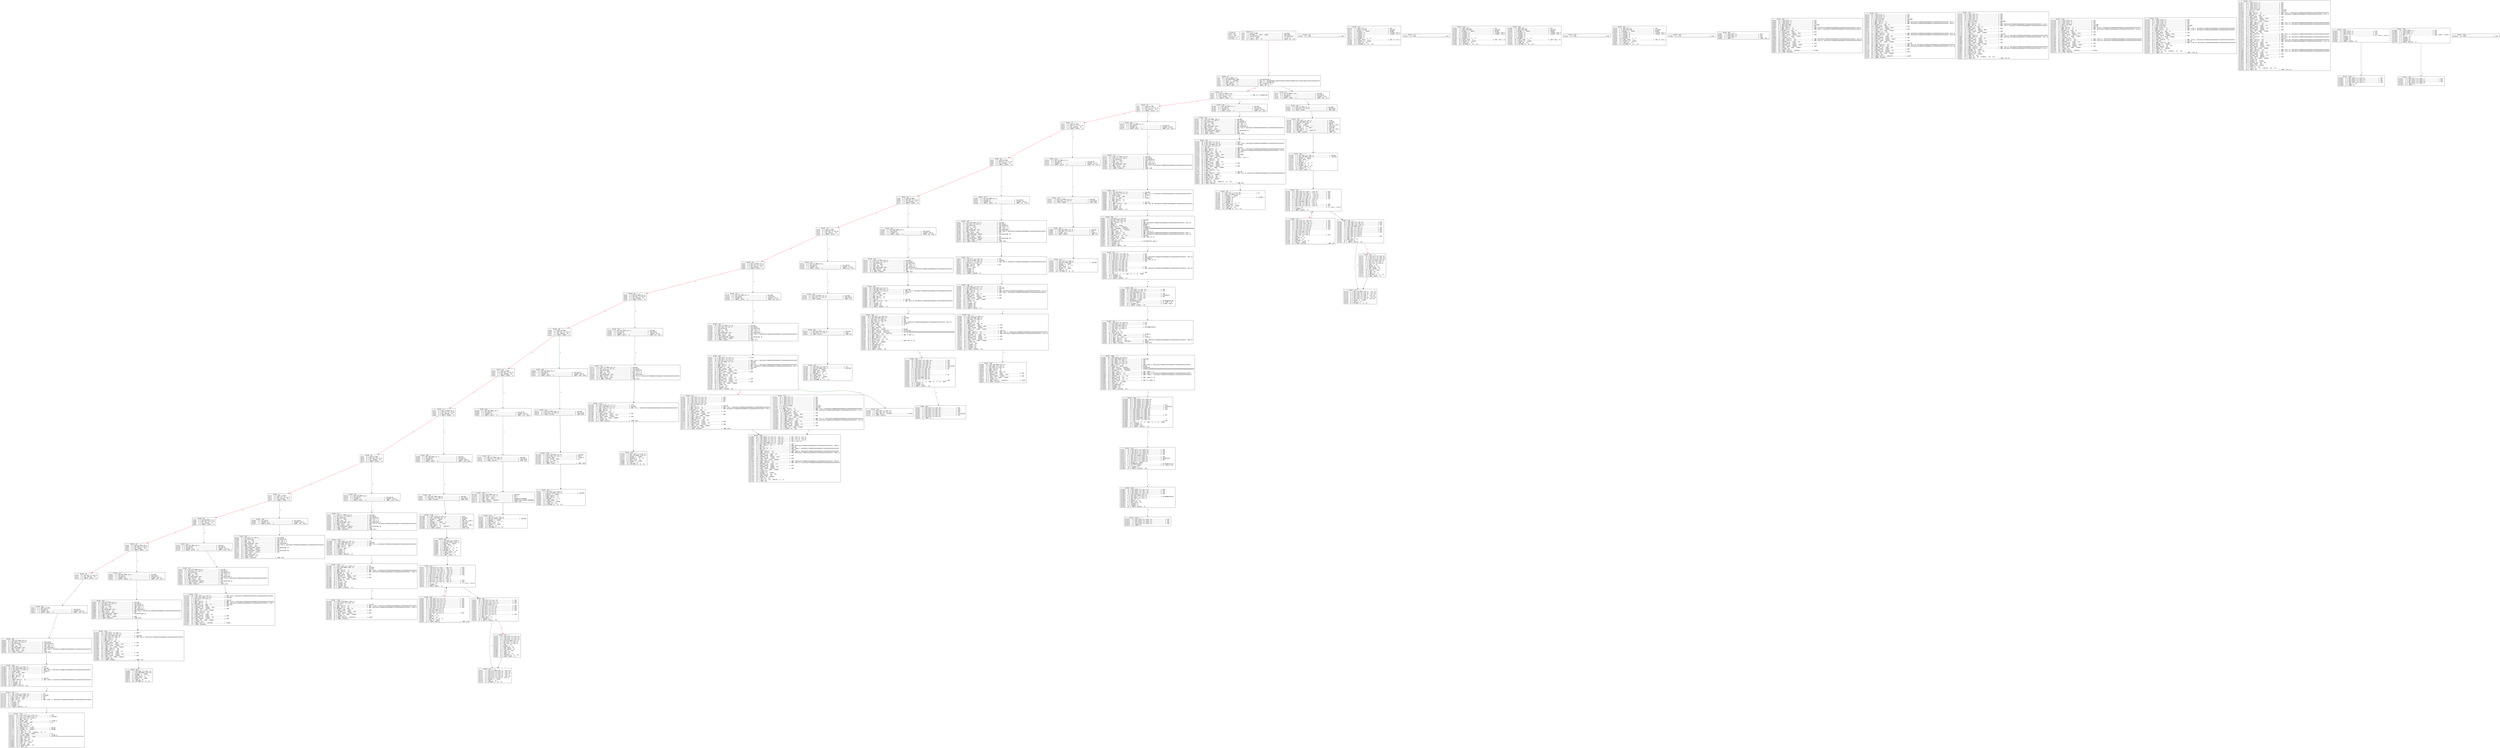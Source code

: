 
digraph G {
graph [fontname = "consolas"];
node  [fontname = "consolas"];
edge  [fontname = "consolas"];
ff [label="{_dispatch\lHash: 0x0\lStart: 0x0\lArguments: []\lStorage: []\l}", shape="record"];
block_0 [label="----- BLOCK ~0 -----\l0x0: .3 = uPHI~0-MEM.............................. // mem(0B)\l0x4: .2 = MSTORE(.3, .1#40, .0#80)................ // mem(32B)\l0x7: .5 = CALLDATASIZE............................ // CALLDATASIZE \l0x8: .6 = LT(.5, .4#4)............................ // LT ~0.5 4\l0xc: .8 = JUMPI(.7#f1, .6)........................ // JUMPI 241 ~0.6\l", shape="record"];
block_d [label="----- BLOCK ~d -----\l0xd: .10 = PHI~d-MEM(~0.2)\l0xf: .1 = CALLDATALOAD(.0#0)...................... // CALLDATALOAD 0\l0x2f: .3 = DIV(.1, .2#1000)....................... // DIV ~d.1 26959946667150639794667015087019630673637144422540572481103610249216\l0x35: .5 = AND(.4#ffff, .3)....................... // AND ~d.3 4294967295\l0x3c: .7 = EQ(.6#6fdd, .5)........................ // EQ 117300739 ~d.5\l0x40: .9 = JUMPI(.8#f6, .7)....................... // JUMPI 246 ~d.7\l", shape="record"];
block_41 [label="----- BLOCK ~41 -----\l0x41: .5 = PHI~41-MEM(~d.10)\l0x41: .0 = PHI~41[-1](~d.5)....................... // AND ~d.3 4294967295\l0x47: .2 = EQ(.1#95ea, .0)\l0x4b: .4 = JUMPI(.3#186, .2)\l", shape="record"];
block_4c [label="----- BLOCK ~4c -----\l0x4c: .5 = uPHI~4c-MEM\l0x4c: .0 = PHI~4c[-1](~41.0)\l0x52: .2 = EQ(.1#17ff, .0)\l0x56: .4 = JUMPI(.3#1eb, .2)\l", shape="record"];
block_57 [label="----- BLOCK ~57 -----\l0x57: .5 = uPHI~57-MEM\l0x57: .0 = PHI~57[-1](~4c.0)\l0x5d: .2 = EQ(.1#1816, .0)\l0x61: .4 = JUMPI(.3#22e, .2)\l", shape="record"];
block_62 [label="----- BLOCK ~62 -----\l0x62: .5 = uPHI~62-MEM\l0x62: .0 = PHI~62[-1](~57.0)\l0x68: .2 = EQ(.1#23b8, .0)\l0x6c: .4 = JUMPI(.3#259, .2)\l", shape="record"];
block_6d [label="----- BLOCK ~6d -----\l0x6d: .5 = uPHI~6d-MEM\l0x6d: .0 = PHI~6d[-1](~62.0)\l0x73: .2 = EQ(.1#2aed, .0)\l0x77: .4 = JUMPI(.3#2de, .2)\l", shape="record"];
block_78 [label="----- BLOCK ~78 -----\l0x78: .5 = uPHI~78-MEM\l0x78: .0 = PHI~78[-1](~6d.0)\l0x7e: .2 = EQ(.1#313c, .0)\l0x82: .4 = JUMPI(.3#321, .2)\l", shape="record"];
block_83 [label="----- BLOCK ~83 -----\l0x83: .5 = PHI~83-MEM(~78.5)\l0x83: .0 = PHI~83[-1](~78.0)\l0x89: .2 = EQ(.1#6618, .0)\l0x8d: .4 = JUMPI(.3#352, .2)\l", shape="record"];
block_8e [label="----- BLOCK ~8e -----\l0x8e: .5 = PHI~8e-MEM(~83.5)\l0x8e: .0 = PHI~8e[-1](~83.0)\l0x94: .2 = EQ(.1#70a0, .0)\l0x98: .4 = JUMPI(.3#3b7, .2)\l", shape="record"];
block_99 [label="----- BLOCK ~99 -----\l0x99: .5 = uPHI~99-MEM\l0x99: .0 = PHI~99[-1](~8e.0)\l0x9f: .2 = EQ(.1#8da5, .0)\l0xa3: .4 = JUMPI(.3#40e, .2)\l", shape="record"];
block_a4 [label="----- BLOCK ~a4 -----\l0xa4: .5 = uPHI~a4-MEM\l0xa4: .0 = PHI~a4[-1](~99.0)\l0xaa: .2 = EQ(.1#902d, .0)\l0xae: .4 = JUMPI(.3#465, .2)\l", shape="record"];
block_af [label="----- BLOCK ~af -----\l0xaf: .5 = PHI~af-MEM(~a4.5)\l0xaf: .0 = PHI~af[-1](~a4.0)\l0xb5: .2 = EQ(.1#95d8, .0)\l0xb9: .4 = JUMPI(.3#490, .2)\l", shape="record"];
block_ba [label="----- BLOCK ~ba -----\l0xba: .5 = uPHI~ba-MEM\l0xba: .0 = PHI~ba[-1](~af.0)\l0xc0: .2 = EQ(.1#a905, .0)\l0xc4: .4 = JUMPI(.3#520, .2)\l", shape="record"];
block_c5 [label="----- BLOCK ~c5 -----\l0xc5: .5 = uPHI~c5-MEM\l0xc5: .0 = PHI~c5[-1](~ba.0)\l0xcb: .2 = EQ(.1#c0ee, .0)\l0xcf: .4 = JUMPI(.3#585, .2)\l", shape="record"];
block_d0 [label="----- BLOCK ~d0 -----\l0xd0: .5 = PHI~d0-MEM(~c5.5)\l0xd0: .0 = PHI~d0[-1](~c5.0)\l0xd6: .2 = EQ(.1#d73d, .0)\l0xda: .4 = JUMPI(.3#5ea, .2)\l", shape="record"];
block_db [label="----- BLOCK ~db -----\l0xdb: .5 = PHI~db-MEM(~d0.5)\l0xdb: .0 = PHI~db[-1](~d0.0)\l0xe1: .2 = EQ(.1#dd62, .0)\l0xe5: .4 = JUMPI(.3#64f, .2)\l", shape="record"];
block_e6 [label="----- BLOCK ~e6 -----\l0xe6: .0 = PHI~e6[-1](~db.0)\l0xec: .2 = EQ(.1#f2fd, .0)\l0xf0: .4 = JUMPI(.3#6c6, .2)\l", shape="record"];
block_f6 [label="----- BLOCK ~f6 -----\l0xf6: .4 = PHI~f6-MEM(~d.10)...................... // mem(0B)\l0xf7: .0 = CALLVALUE.............................. // CALLVALUE \l0xf9: .1 = ISZERO(.0)............................. // ISZERO ~f6.0\l0xfd: .3 = JUMPI(.2#102, .1)...................... // JUMPI 258 ~f6.1\l", shape="record"];
block_102 [label="----- BLOCK ~102 -----\l0x102: .4 = PHI~102-MEM(~f6.4).................... // mem(0B)\l0x102: .0 = PHI~102[-1](~f6.0).................... // CALLVALUE \l0x10a: .3 = JUMP(.2#709).......................... // JUMP 1801\l", shape="record"];
block_10b [label="----- BLOCK ~10b -----\l0x10b: .7 = PHI~10b[-1](~709.1)................... // MLOAD \l0x10b: .2 = PHI~10b-MEM(~709.11).................. // mem(0B)\l0x10e: .1 = MLOAD(.2, .0#40)\l0x113: .4 = ADD(.3#20, .1)\l0x116: .5 = SUB(.4, .1)\l0x118: .6 = MSTORE(.2, .1, .5)\l0x11c: .8 = MLOAD(.6, .7)\l0x11e: .9 = MSTORE(.6, .4, .8)\l0x121: .11 = ADD(.10#20, .4)\l0x125: .12 = MLOAD(.9, .7)\l0x129: .14 = ADD(.13#20, .7)\l", shape="record"];
block_130 [label="----- BLOCK ~130 -----\l0x130: .14 = PHI~130[-9](~10b.1, ~139.18)......... // PHI \l0x130: .13 = PHI~130[-8](~10b.1, ~139.17)......... // PHI \l0x130: .12 = PHI~130[-10](~10b.7, ~139.16)........ // PHI \l0x130: .11 = PHI~130[-7](~10b.11, ~139.15)........ // PHI \l0x130: .10 = PHI~130[-5](~10b.12, ~139.14)........ // PHI \l0x130: .9 = PHI~130[-6](~10b.14, ~139.13)......... // PHI \l0x130: .8 = PHI~130[-3](~10b.11, ~139.5)\l0x130: .7 = PHI~130-MEM(~10b.9, ~139.7)\l0x130: .6 = PHI~130[-2](~10b.14, ~139.1)\l0x130: .1 = PHI~130[-1](~10b.15, ~139.9).......... // PHI \l0x130: .0 = PHI~130[-4](~10b.12, ~139.12)......... // PHI \l0x133: .2 = LT(.1, .0)............................ // LT ~130.1 ~130.0\l0x134: .3 = ISZERO(.2)\l0x138: .5 = JUMPI(.4#14b, .3)\l", shape="record"];
block_139 [label="----- BLOCK ~139 -----\l0x139: .18 = PHI~139[-9](~130.14)................. // PHI \l0x139: .17 = PHI~139[-8](~130.13)................. // PHI \l0x139: .16 = PHI~139[-10](~130.12)................ // PHI \l0x139: .15 = PHI~139[-7](~130.11)................. // PHI \l0x139: .14 = PHI~139[-5](~130.10)................. // PHI \l0x139: .13 = PHI~139[-6](~130.9).................. // PHI \l0x139: .12 = PHI~139[-4](~130.0).................. // PHI \l0x139: .5 = PHI~139[-3](~130.8)\l0x139: .4 = PHI~139-MEM(~130.7)\l0x139: .1 = PHI~139[-2](~130.6)\l0x139: .0 = PHI~139[-1](~130.1)................... // PHI \l0x13b: .2 = ADD(.1, .0)\l0x13c: .3 = MLOAD(.4, .2)\l0x13f: .6 = ADD(.5, .0)\l0x140: .7 = MSTORE(.4, .6, .3)\l0x144: .9 = ADD(.0, .8#20)\l0x14a: .11 = JUMP(.10#130)........................ // JUMP 304\l", shape="record"];
block_14b [label="----- BLOCK ~14b -----\l0x14b: .16 = PHI~14b[-9](~130.14)................. // PHI \l0x14b: .15 = PHI~14b[-8](~130.13)................. // PHI \l0x14b: .14 = PHI~14b[-10](~130.12)................ // PHI \l0x14b: .13 = PHI~14b-MEM(~130.7)\l0x14b: .6 = PHI~14b[-7](~130.11).................. // PHI \l0x14b: .5 = PHI~14b[-5](~130.10).................. // PHI \l0x14b: .4 = PHI~14b[-6](~130.9)................... // PHI \l0x14b: .3 = PHI~14b[-4](~130.0)................... // PHI \l0x14b: .2 = PHI~14b[-3](~130.8)\l0x14b: .1 = PHI~14b[-2](~130.6)\l0x14b: .0 = PHI~14b[-1](~130.1)................... // PHI \l0x154: .7 = ADD(.5, .6)\l0x158: .9 = AND(.8#1f, .5)\l0x15a: .10 = ISZERO(.9)\l0x15e: .12 = JUMPI(.11#178, .10)\l", shape="record"];
block_15f [label="----- BLOCK ~15f -----\l0x15f: .18 = PHI~15f[-4](~14b.16)\l0x15f: .17 = PHI~15f[-3](~14b.15)\l0x15f: .16 = PHI~15f[-5](~14b.14)\l0x15f: .4 = PHI~15f-MEM(~14b.13)\l0x15f: .1 = PHI~15f[-2](~14b.7)\l0x15f: .0 = PHI~15f[-1](~14b.9)\l0x161: .2 = SUB(.1, .0)\l0x163: .3 = MLOAD(.4, .2)\l0x169: .7 = SUB(.6#20, .0)\l0x16d: .9 = EXP(.8#100, .7)\l0x16e: .10 = SUB(.9, .5#1)\l0x16f: .11 = NOT(.10)\l0x170: .12 = AND(.11, .3)\l0x172: .13 = MSTORE(.4, .2, .12)\l0x175: .15 = ADD(.14#20, .2)\l", shape="record"];
block_178 [label="----- BLOCK ~178 -----\l0x178: .7 = PHI~178-MEM(~14b.13, ~15f.13)\l0x178: .4 = PHI~178[-4](~14b.16, ~15f.18)\l0x178: .3 = PHI~178[-3](~14b.15, ~15f.17)\l0x178: .2 = PHI~178[-2](~14b.7, ~15f.15)\l0x178: .1 = PHI~178[-5](~14b.14, ~15f.16)\l0x178: .0 = PHI~178[-1](~14b.9, ~15f.0)\l0x180: .6 = MLOAD(.7, .5#40)\l0x183: .8 = SUB(.2, .6)\l0x185: .9 = RETURN(.7, .6, .8)\l", shape="record"];
block_186 [label="----- BLOCK ~186 -----\l0x186: .4 = PHI~186-MEM(~41.5).................... // mem(0B)\l0x187: .0 = CALLVALUE............................. // CALLVALUE \l0x189: .1 = ISZERO(.0)............................ // ISZERO ~186.0\l0x18d: .3 = JUMPI(.2#192, .1)..................... // JUMPI 402 ~186.1\l", shape="record"];
block_192 [label="----- BLOCK ~192 -----\l0x192: .16 = PHI~192-MEM(~186.4).................. // mem(0B)\l0x192: .0 = PHI~192[-1](~186.0)................... // CALLVALUE \l0x19a: .3 = CALLDATASIZE.......................... // CALLDATASIZE \l0x19b: .4 = SUB(.3, .2#4)......................... // SUB ~192.3 4\l0x19d: .5 = ADD(.2#4, .4)......................... // ADD ~192.4 4\l0x1a1: .6 = CALLDATALOAD(.2#4).................... // CALLDATALOAD 4\l0x1b7: .8 = AND(.7#ffff, .6)...................... // AND ~192.6 1461501637330902918203684832716283019655932542975\l0x1bb: .10 = ADD(.9#20, .2#4)..................... // #24\l0x1c1: .11 = CALLDATALOAD(.10#24)................. // CALLDATALOAD 36\l0x1c5: .13 = ADD(.12#20, .10#24).................. // #44\l0x1d0: .15 = JUMP(.14#742)........................ // JUMP 1858\l", shape="record"];
block_1d1 [label="----- BLOCK ~1d1 -----\l0x1d1: .3 = PHI~1d1[-1](~742.48).................. // #1\l0x1d1: .2 = PHI~1d1-MEM(~742.41)\l0x1d4: .1 = MLOAD(.2, .0#40)\l0x1d7: .4 = ISZERO(.3#1).......................... // ISZERO 1\l0x1d8: .5 = ISZERO(.4)\l0x1d9: .6 = ISZERO(.5)\l0x1da: .7 = ISZERO(.6)\l0x1dc: .8 = MSTORE(.2, .1, .7)\l0x1df: .10 = ADD(.9#20, .1)\l0x1e5: .12 = MLOAD(.8, .11#40)\l0x1e8: .13 = SUB(.10, .12)\l0x1ea: .14 = RETURN(.8, .12, .13)\l", shape="record"];
block_1eb [label="----- BLOCK ~1eb -----\l0x1eb: .4 = PHI~1eb-MEM(~4c.5)\l0x1ec: .0 = CALLVALUE............................. // CALLVALUE \l0x1ee: .1 = ISZERO(.0)............................ // ISZERO ~1eb.0\l0x1f2: .3 = JUMPI(.2#1f7, .1)..................... // JUMPI 503 ~1eb.1\l", shape="record"];
block_1f7 [label="----- BLOCK ~1f7 -----\l0x1f7: .13 = PHI~1f7-MEM(~1eb.4).................. // mem(0B)\l0x1f7: .0 = PHI~1f7[-1](~1eb.0)................... // CALLVALUE \l0x1ff: .3 = CALLDATASIZE.......................... // CALLDATASIZE \l0x200: .4 = SUB(.3, .2#4)......................... // SUB ~1f7.3 4\l0x202: .5 = ADD(.2#4, .4)......................... // ADD ~1f7.4 4\l0x206: .6 = CALLDATALOAD(.2#4).................... // CALLDATALOAD 4\l0x21c: .8 = AND(.7#ffff, .6)...................... // AND ~1f7.6 1461501637330902918203684832716283019655932542975\l0x220: .10 = ADD(.9#20, .2#4)..................... // #24\l0x22b: .12 = JUMP(.11#834)........................ // JUMP 2100\l", shape="record"];
block_22c [label="----- BLOCK ~22c -----\l0x22d: .0 = STOP.................................. // STOP \l", shape="record"];
block_22e [label="----- BLOCK ~22e -----\l0x22e: .4 = PHI~22e-MEM(~57.5)\l0x22f: .0 = CALLVALUE............................. // CALLVALUE \l0x231: .1 = ISZERO(.0)............................ // ISZERO ~22e.0\l0x235: .3 = JUMPI(.2#23a, .1)..................... // JUMPI 570 ~22e.1\l", shape="record"];
block_23a [label="----- BLOCK ~23a -----\l0x23a: .4 = PHI~23a-MEM(~22e.4)................... // mem(0B)\l0x23a: .0 = PHI~23a[-1](~22e.0)................... // CALLVALUE \l0x242: .3 = JUMP(.2#9b9).......................... // JUMP 2489\l", shape="record"];
block_243 [label="----- BLOCK ~243 -----\l0x243: .3 = PHI~243[-1](~9b9.2)\l0x243: .2 = PHI~243-MEM(~9b9.5)................... // mem(0B)\l0x246: .1 = MLOAD(.2, .0#40)\l0x24a: .4 = MSTORE(.2, .1, .3)\l0x24d: .6 = ADD(.5#20, .1)\l0x253: .8 = MLOAD(.4, .7#40)\l0x256: .9 = SUB(.6, .8)\l0x258: .10 = RETURN(.4, .8, .9)\l", shape="record"];
block_259 [label="----- BLOCK ~259 -----\l0x259: .4 = PHI~259-MEM(~62.5)\l0x25a: .0 = CALLVALUE............................. // CALLVALUE \l0x25c: .1 = ISZERO(.0)............................ // ISZERO ~259.0\l0x260: .3 = JUMPI(.2#265, .1)..................... // JUMPI 613 ~259.1\l", shape="record"];
block_265 [label="----- BLOCK ~265 -----\l0x265: .21 = PHI~265-MEM(~259.4).................. // mem(0B)\l0x265: .0 = PHI~265[-1](~259.0)................... // CALLVALUE \l0x26d: .3 = CALLDATASIZE.......................... // CALLDATASIZE \l0x26e: .4 = SUB(.3, .2#4)......................... // SUB ~265.3 4\l0x270: .5 = ADD(.2#4, .4)......................... // ADD ~265.4 4\l0x274: .6 = CALLDATALOAD(.2#4).................... // CALLDATALOAD 4\l0x28a: .8 = AND(.7#ffff, .6)...................... // AND ~265.6 1461501637330902918203684832716283019655932542975\l0x28e: .10 = ADD(.9#20, .2#4)..................... // #24\l0x294: .11 = CALLDATALOAD(.10#24)................. // CALLDATALOAD 36\l0x2aa: .13 = AND(.12#ffff, .11)\l0x2ae: .15 = ADD(.14#20, .10#24).................. // #44\l0x2b4: .16 = CALLDATALOAD(.15#44)................. // CALLDATALOAD 68\l0x2b8: .18 = ADD(.17#20, .15#44).................. // #64\l0x2c3: .20 = JUMP(.19#9c3)........................ // JUMP 2499\l", shape="record"];
block_2c4 [label="----- BLOCK ~2c4 -----\l0x2c4: .3 = uPHI~2c4[-1].......................... // PHI \l0x2c4: .2 = uPHI~2c4-MEM.......................... // mem(0B)\l0x2c7: .1 = MLOAD(.2, .0#40)...................... // MLOAD \l0x2ca: .4 = ISZERO(.3)............................ // ISZERO ~2c4.3\l0x2cb: .5 = ISZERO(.4)............................ // ISZERO ~2c4.4\l0x2cc: .6 = ISZERO(.5)\l0x2cd: .7 = ISZERO(.6)\l0x2cf: .8 = MSTORE(.2, .1, .7)\l0x2d2: .10 = ADD(.9#20, .1)....................... // ADD 32 ~2c4.1\l0x2d8: .12 = MLOAD(.8, .11#40)\l0x2db: .13 = SUB(.10, .12)\l0x2dd: .14 = RETURN(.8, .12, .13)\l", shape="record"];
block_2de [label="----- BLOCK ~2de -----\l0x2de: .4 = PHI~2de-MEM(~6d.5)\l0x2df: .0 = CALLVALUE............................. // CALLVALUE \l0x2e1: .1 = ISZERO(.0)............................ // ISZERO ~2de.0\l0x2e5: .3 = JUMPI(.2#2ea, .1)..................... // JUMPI 746 ~2de.1\l", shape="record"];
block_2ea [label="----- BLOCK ~2ea -----\l0x2ea: .13 = PHI~2ea-MEM(~2de.4).................. // mem(0B)\l0x2ea: .0 = PHI~2ea[-1](~2de.0)................... // CALLVALUE \l0x2f2: .3 = CALLDATASIZE.......................... // CALLDATASIZE \l0x2f3: .4 = SUB(.3, .2#4)......................... // SUB ~2ea.3 4\l0x2f5: .5 = ADD(.2#4, .4)......................... // ADD ~2ea.4 4\l0x2f9: .6 = CALLDATALOAD(.2#4).................... // CALLDATALOAD 4\l0x30f: .8 = AND(.7#ffff, .6)...................... // AND ~2ea.6 1461501637330902918203684832716283019655932542975\l0x313: .10 = ADD(.9#20, .2#4)..................... // #24\l0x31e: .12 = JUMP(.11#d82)........................ // JUMP 3458\l", shape="record"];
block_31f [label="----- BLOCK ~31f -----\l0x320: .0 = STOP.................................. // STOP \l", shape="record"];
block_321 [label="----- BLOCK ~321 -----\l0x321: .4 = PHI~321-MEM(~78.5)\l0x322: .0 = CALLVALUE............................. // CALLVALUE \l0x324: .1 = ISZERO(.0)............................ // ISZERO ~321.0\l0x328: .3 = JUMPI(.2#32d, .1)..................... // JUMPI 813 ~321.1\l", shape="record"];
block_32d [label="----- BLOCK ~32d -----\l0x32d: .4 = PHI~32d-MEM(~321.4)................... // mem(0B)\l0x32d: .0 = PHI~32d[-1](~321.0)................... // CALLVALUE \l0x335: .3 = JUMP(.2#eba).......................... // JUMP 3770\l", shape="record"];
block_336 [label="----- BLOCK ~336 -----\l0x336: .3 = PHI~336[-1](~eba.0)................... // #12\l0x336: .2 = PHI~336-MEM(~eba.3)................... // mem(0B)\l0x339: .1 = MLOAD(.2, .0#40)\l0x33e: .5 = AND(.4#ff, .3#12)\l0x341: .7 = AND(.6#ff, .5)\l0x343: .8 = MSTORE(.2, .1, .7)\l0x346: .10 = ADD(.9#20, .1)\l0x34c: .12 = MLOAD(.8, .11#40)\l0x34f: .13 = SUB(.10, .12)\l0x351: .14 = RETURN(.8, .12, .13)\l", shape="record"];
block_352 [label="----- BLOCK ~352 -----\l0x352: .4 = PHI~352-MEM(~83.5).................... // mem(0B)\l0x353: .0 = CALLVALUE............................. // CALLVALUE \l0x355: .1 = ISZERO(.0)............................ // ISZERO ~352.0\l0x359: .3 = JUMPI(.2#35e, .1)..................... // JUMPI 862 ~352.1\l", shape="record"];
block_35e [label="----- BLOCK ~35e -----\l0x35e: .16 = PHI~35e-MEM(~352.4).................. // mem(0B)\l0x35e: .0 = PHI~35e[-1](~352.0)................... // CALLVALUE \l0x366: .3 = CALLDATASIZE.......................... // CALLDATASIZE \l0x367: .4 = SUB(.3, .2#4)......................... // SUB ~35e.3 4\l0x369: .5 = ADD(.2#4, .4)......................... // ADD ~35e.4 4\l0x36d: .6 = CALLDATALOAD(.2#4).................... // CALLDATALOAD 4\l0x383: .8 = AND(.7#ffff, .6)...................... // AND ~35e.6 1461501637330902918203684832716283019655932542975\l0x387: .10 = ADD(.9#20, .2#4)..................... // #24\l0x38d: .11 = CALLDATALOAD(.10#24)................. // CALLDATALOAD 36\l0x391: .13 = ADD(.12#20, .10#24).................. // #44\l0x39c: .15 = JUMP(.14#ebf)........................ // JUMP 3775\l", shape="record"];
block_39d [label="----- BLOCK ~39d -----\l0x39d: .3 = uPHI~39d[-1].......................... // PHI \l0x39d: .2 = uPHI~39d-MEM.......................... // mem(0B)\l0x3a0: .1 = MLOAD(.2, .0#40)...................... // MLOAD \l0x3a3: .4 = ISZERO(.3)............................ // ISZERO ~39d.3\l0x3a4: .5 = ISZERO(.4)............................ // ISZERO ~39d.4\l0x3a5: .6 = ISZERO(.5)\l0x3a6: .7 = ISZERO(.6)\l0x3a8: .8 = MSTORE(.2, .1, .7)\l0x3ab: .10 = ADD(.9#20, .1)....................... // ADD ~39d.1 32\l0x3b1: .12 = MLOAD(.8, .11#40)\l0x3b4: .13 = SUB(.10, .12)\l0x3b6: .14 = RETURN(.8, .12, .13)\l", shape="record"];
block_3b7 [label="----- BLOCK ~3b7 -----\l0x3b7: .4 = PHI~3b7-MEM(~8e.5).................... // mem(0B)\l0x3b8: .0 = CALLVALUE............................. // CALLVALUE \l0x3ba: .1 = ISZERO(.0)............................ // ISZERO ~3b7.0\l0x3be: .3 = JUMPI(.2#3c3, .1)..................... // JUMPI 963 ~3b7.1\l", shape="record"];
block_3c3 [label="----- BLOCK ~3c3 -----\l0x3c3: .13 = PHI~3c3-MEM(~3b7.4).................. // mem(0B)\l0x3c3: .0 = PHI~3c3[-1](~3b7.0)................... // CALLVALUE \l0x3cb: .3 = CALLDATASIZE.......................... // CALLDATASIZE \l0x3cc: .4 = SUB(.3, .2#4)......................... // SUB ~3c3.3 4\l0x3ce: .5 = ADD(.2#4, .4)......................... // ADD ~3c3.4 4\l0x3d2: .6 = CALLDATALOAD(.2#4).................... // CALLDATALOAD 4\l0x3e8: .8 = AND(.7#ffff, .6)...................... // AND ~3c3.6 1461501637330902918203684832716283019655932542975\l0x3ec: .10 = ADD(.9#20, .2#4)..................... // #24\l0x3f7: .12 = JUMP(.11#1150)....................... // JUMP 4432\l", shape="record"];
block_3f8 [label="----- BLOCK ~3f8 -----\l0x3f8: .3 = PHI~3f8[-1](~1150.17)\l0x3f8: .2 = PHI~3f8-MEM(~1150.12)\l0x3fb: .1 = MLOAD(.2, .0#40)\l0x3ff: .4 = MSTORE(.2, .1, .3)\l0x402: .6 = ADD(.5#20, .1)\l0x408: .8 = MLOAD(.4, .7#40)\l0x40b: .9 = SUB(.6, .8)\l0x40d: .10 = RETURN(.4, .8, .9)\l", shape="record"];
block_40e [label="----- BLOCK ~40e -----\l0x40e: .4 = PHI~40e-MEM(~99.5)\l0x40f: .0 = CALLVALUE............................. // CALLVALUE \l0x411: .1 = ISZERO(.0)............................ // ISZERO ~40e.0\l0x415: .3 = JUMPI(.2#41a, .1)..................... // JUMPI 1050 ~40e.1\l", shape="record"];
block_41a [label="----- BLOCK ~41a -----\l0x41a: .4 = PHI~41a-MEM(~40e.4)................... // mem(0B)\l0x41a: .0 = PHI~41a[-1](~40e.0)................... // CALLVALUE \l0x422: .3 = JUMP(.2#1199)......................... // JUMP 4505\l", shape="record"];
block_423 [label="----- BLOCK ~423 -----\l0x423: .3 = PHI~423[-1](~1199.6)\l0x423: .2 = PHI~423-MEM(~1199.9).................. // mem(0B)\l0x426: .1 = MLOAD(.2, .0#40)\l0x43e: .5 = AND(.4#ffff, .3)\l0x454: .7 = AND(.6#ffff, .5)\l0x456: .8 = MSTORE(.2, .1, .7)\l0x459: .10 = ADD(.9#20, .1)\l0x45f: .12 = MLOAD(.8, .11#40)\l0x462: .13 = SUB(.10, .12)\l0x464: .14 = RETURN(.8, .12, .13)\l", shape="record"];
block_465 [label="----- BLOCK ~465 -----\l0x465: .4 = PHI~465-MEM(~a4.5)\l0x466: .0 = CALLVALUE............................. // CALLVALUE \l0x468: .1 = ISZERO(.0)............................ // ISZERO ~465.0\l0x46c: .3 = JUMPI(.2#471, .1)..................... // JUMPI 1137 ~465.1\l", shape="record"];
block_471 [label="----- BLOCK ~471 -----\l0x471: .4 = PHI~471-MEM(~465.4)................... // mem(0B)\l0x471: .0 = PHI~471[-1](~465.0)................... // CALLVALUE \l0x479: .3 = JUMP(.2#11be)......................... // JUMP 4542\l", shape="record"];
block_47a [label="----- BLOCK ~47a -----\l0x47a: .3 = PHI~47a[-1](~11be.6)\l0x47a: .2 = PHI~47a-MEM(~11be.9).................. // mem(0B)\l0x47d: .1 = MLOAD(.2, .0#40)\l0x481: .4 = MSTORE(.2, .1, .3)\l0x484: .6 = ADD(.5#20, .1)\l0x48a: .8 = MLOAD(.4, .7#40)\l0x48d: .9 = SUB(.6, .8)\l0x48f: .10 = RETURN(.4, .8, .9)\l", shape="record"];
block_490 [label="----- BLOCK ~490 -----\l0x490: .4 = PHI~490-MEM(~af.5).................... // mem(0B)\l0x491: .0 = CALLVALUE............................. // CALLVALUE \l0x493: .1 = ISZERO(.0)............................ // ISZERO ~490.0\l0x497: .3 = JUMPI(.2#49c, .1)..................... // JUMPI 1180 ~490.1\l", shape="record"];
block_49c [label="----- BLOCK ~49c -----\l0x49c: .4 = PHI~49c-MEM(~490.4)................... // mem(0B)\l0x49c: .0 = PHI~49c[-1](~490.0)................... // CALLVALUE \l0x4a4: .3 = JUMP(.2#11d0)......................... // JUMP 4560\l", shape="record"];
block_4a5 [label="----- BLOCK ~4a5 -----\l0x4a5: .7 = PHI~4a5[-1](~11d0.1)\l0x4a5: .2 = PHI~4a5-MEM(~11d0.11)\l0x4a8: .1 = MLOAD(.2, .0#40)\l0x4ad: .4 = ADD(.3#20, .1)\l0x4b0: .5 = SUB(.4, .1)\l0x4b2: .6 = MSTORE(.2, .1, .5)\l0x4b6: .8 = MLOAD(.6, .7)\l0x4b8: .9 = MSTORE(.6, .4, .8)\l0x4bb: .11 = ADD(.10#20, .4)\l0x4bf: .12 = MLOAD(.9, .7)\l0x4c3: .14 = ADD(.13#20, .7)\l", shape="record"];
block_4ca [label="----- BLOCK ~4ca -----\l0x4ca: .14 = PHI~4ca[-9](~4a5.1, ~4d3.18)......... // PHI \l0x4ca: .13 = PHI~4ca[-8](~4a5.1, ~4d3.17)......... // PHI \l0x4ca: .12 = PHI~4ca[-10](~4a5.7, ~4d3.16)........ // PHI \l0x4ca: .11 = PHI~4ca[-7](~4a5.11, ~4d3.15)........ // PHI \l0x4ca: .10 = PHI~4ca[-5](~4a5.12, ~4d3.14)........ // PHI \l0x4ca: .9 = PHI~4ca[-6](~4a5.14, ~4d3.13)......... // PHI \l0x4ca: .8 = PHI~4ca[-3](~4a5.11, ~4d3.5)\l0x4ca: .7 = PHI~4ca-MEM(~4a5.9, ~4d3.7)\l0x4ca: .6 = PHI~4ca[-2](~4a5.14, ~4d3.1)\l0x4ca: .1 = PHI~4ca[-1](~4a5.15, ~4d3.9).......... // PHI \l0x4ca: .0 = PHI~4ca[-4](~4a5.12, ~4d3.12)......... // PHI \l0x4cd: .2 = LT(.1, .0)............................ // LT ~4ca.1 ~4ca.0\l0x4ce: .3 = ISZERO(.2)\l0x4d2: .5 = JUMPI(.4#4e5, .3)\l", shape="record"];
block_4d3 [label="----- BLOCK ~4d3 -----\l0x4d3: .18 = PHI~4d3[-9](~4ca.14)................. // PHI \l0x4d3: .17 = PHI~4d3[-8](~4ca.13)................. // PHI \l0x4d3: .16 = PHI~4d3[-10](~4ca.12)................ // PHI \l0x4d3: .15 = PHI~4d3[-7](~4ca.11)................. // PHI \l0x4d3: .14 = PHI~4d3[-5](~4ca.10)................. // PHI \l0x4d3: .13 = PHI~4d3[-6](~4ca.9).................. // PHI \l0x4d3: .12 = PHI~4d3[-4](~4ca.0).................. // PHI \l0x4d3: .5 = PHI~4d3[-3](~4ca.8)\l0x4d3: .4 = PHI~4d3-MEM(~4ca.7)\l0x4d3: .1 = PHI~4d3[-2](~4ca.6)\l0x4d3: .0 = PHI~4d3[-1](~4ca.1)................... // PHI \l0x4d5: .2 = ADD(.1, .0)\l0x4d6: .3 = MLOAD(.4, .2)\l0x4d9: .6 = ADD(.5, .0)\l0x4da: .7 = MSTORE(.4, .6, .3)\l0x4de: .9 = ADD(.0, .8#20)\l0x4e4: .11 = JUMP(.10#4ca)........................ // JUMP 1226\l", shape="record"];
block_4e5 [label="----- BLOCK ~4e5 -----\l0x4e5: .16 = PHI~4e5[-9](~4ca.14)................. // PHI \l0x4e5: .15 = PHI~4e5[-8](~4ca.13)................. // PHI \l0x4e5: .14 = PHI~4e5[-10](~4ca.12)................ // PHI \l0x4e5: .13 = PHI~4e5-MEM(~4ca.7)\l0x4e5: .6 = PHI~4e5[-7](~4ca.11).................. // PHI \l0x4e5: .5 = PHI~4e5[-5](~4ca.10).................. // PHI \l0x4e5: .4 = PHI~4e5[-6](~4ca.9)................... // PHI \l0x4e5: .3 = PHI~4e5[-4](~4ca.0)................... // PHI \l0x4e5: .2 = PHI~4e5[-3](~4ca.8)\l0x4e5: .1 = PHI~4e5[-2](~4ca.6)\l0x4e5: .0 = PHI~4e5[-1](~4ca.1)................... // PHI \l0x4ee: .7 = ADD(.5, .6)\l0x4f2: .9 = AND(.8#1f, .5)\l0x4f4: .10 = ISZERO(.9)\l0x4f8: .12 = JUMPI(.11#512, .10)\l", shape="record"];
block_4f9 [label="----- BLOCK ~4f9 -----\l0x4f9: .18 = PHI~4f9[-4](~4e5.16)\l0x4f9: .17 = PHI~4f9[-3](~4e5.15)\l0x4f9: .16 = PHI~4f9[-5](~4e5.14)\l0x4f9: .4 = PHI~4f9-MEM(~4e5.13)\l0x4f9: .1 = PHI~4f9[-2](~4e5.7)\l0x4f9: .0 = PHI~4f9[-1](~4e5.9)\l0x4fb: .2 = SUB(.1, .0)\l0x4fd: .3 = MLOAD(.4, .2)\l0x503: .7 = SUB(.6#20, .0)\l0x507: .9 = EXP(.8#100, .7)\l0x508: .10 = SUB(.9, .5#1)\l0x509: .11 = NOT(.10)\l0x50a: .12 = AND(.11, .3)\l0x50c: .13 = MSTORE(.4, .2, .12)\l0x50f: .15 = ADD(.14#20, .2)\l", shape="record"];
block_512 [label="----- BLOCK ~512 -----\l0x512: .7 = PHI~512-MEM(~4f9.13, ~4e5.13)\l0x512: .4 = PHI~512[-4](~4f9.18, ~4e5.16)\l0x512: .3 = PHI~512[-3](~4f9.17, ~4e5.15)\l0x512: .2 = PHI~512[-2](~4f9.15, ~4e5.7)\l0x512: .1 = PHI~512[-5](~4f9.16, ~4e5.14)\l0x512: .0 = PHI~512[-1](~4f9.0, ~4e5.9)\l0x51a: .6 = MLOAD(.7, .5#40)\l0x51d: .8 = SUB(.2, .6)\l0x51f: .9 = RETURN(.7, .6, .8)\l", shape="record"];
block_520 [label="----- BLOCK ~520 -----\l0x520: .4 = PHI~520-MEM(~ba.5)\l0x521: .0 = CALLVALUE............................. // CALLVALUE \l0x523: .1 = ISZERO(.0)............................ // ISZERO ~520.0\l0x527: .3 = JUMPI(.2#52c, .1)..................... // JUMPI 1324 ~520.1\l", shape="record"];
block_52c [label="----- BLOCK ~52c -----\l0x52c: .16 = PHI~52c-MEM(~520.4).................. // mem(0B)\l0x52c: .0 = PHI~52c[-1](~520.0)................... // CALLVALUE \l0x534: .3 = CALLDATASIZE.......................... // CALLDATASIZE \l0x535: .4 = SUB(.3, .2#4)......................... // SUB ~52c.3 4\l0x537: .5 = ADD(.2#4, .4)......................... // ADD ~52c.4 4\l0x53b: .6 = CALLDATALOAD(.2#4).................... // CALLDATALOAD 4\l0x551: .8 = AND(.7#ffff, .6)...................... // AND ~52c.6 1461501637330902918203684832716283019655932542975\l0x555: .10 = ADD(.9#20, .2#4)..................... // #24\l0x55b: .11 = CALLDATALOAD(.10#24)................. // CALLDATALOAD 36\l0x55f: .13 = ADD(.12#20, .10#24).................. // #44\l0x56a: .15 = JUMP(.14#1209)....................... // JUMP 4617\l", shape="record"];
block_56b [label="----- BLOCK ~56b -----\l0x56b: .3 = uPHI~56b[-1].......................... // PHI \l0x56b: .2 = uPHI~56b-MEM.......................... // mem(0B)\l0x56e: .1 = MLOAD(.2, .0#40)...................... // MLOAD \l0x571: .4 = ISZERO(.3)............................ // ISZERO ~56b.3\l0x572: .5 = ISZERO(.4)............................ // ISZERO ~56b.4\l0x573: .6 = ISZERO(.5)\l0x574: .7 = ISZERO(.6)\l0x576: .8 = MSTORE(.2, .1, .7)\l0x579: .10 = ADD(.9#20, .1)....................... // ADD ~56b.1 32\l0x57f: .12 = MLOAD(.8, .11#40)\l0x582: .13 = SUB(.10, .12)\l0x584: .14 = RETURN(.8, .12, .13)\l", shape="record"];
block_585 [label="----- BLOCK ~585 -----\l0x586: .0 = CALLVALUE............................. // CALLVALUE \l0x588: .1 = ISZERO(.0)............................ // ISZERO ~585.0\l0x58c: .3 = JUMPI(.2#591, .1)..................... // JUMPI 1425 ~585.1\l", shape="record"];
block_591 [label="----- BLOCK ~591 -----\l0x591: .0 = PHI~591[-1](~585.0)................... // CALLVALUE \l0x599: .3 = CALLDATASIZE.......................... // CALLDATASIZE \l0x59a: .4 = SUB(.3, .2#4)......................... // SUB ~591.3 4\l0x59c: .5 = ADD(.2#4, .4)......................... // ADD ~591.4 4\l0x5a0: .6 = CALLDATALOAD(.2#4).................... // CALLDATALOAD 4\l0x5b6: .8 = AND(.7#ffff, .6)...................... // AND ~591.6 1461501637330902918203684832716283019655932542975\l0x5ba: .10 = ADD(.9#20, .2#4)..................... // #24\l0x5c0: .11 = CALLDATALOAD(.10#24)................. // CALLDATALOAD 36\l0x5c4: .13 = ADD(.12#20, .10#24).................. // #44\l0x5ca: .14 = CALLDATALOAD(.13#44)................. // CALLDATALOAD 68\l0x5ce: .16 = ADD(.15#20, .13#44).................. // #64\l0x5d1: .17 = ADD(.2#4, .14)\l0x5d3: .18 = CALLDATALOAD(.17)\l0x5d7: .20 = ADD(.19#20, .17)\l0x5e7: .22 = JUMP(.21#142d)....................... // JUMP 5165\l", shape="record"];
block_5e8 [label="----- BLOCK ~5e8 -----\l0x5e9: .0 = STOP.................................. // STOP \l", shape="record"];
block_5ea [label="----- BLOCK ~5ea -----\l0x5ea: .4 = PHI~5ea-MEM(~d0.5).................... // mem(0B)\l0x5eb: .0 = CALLVALUE............................. // CALLVALUE \l0x5ed: .1 = ISZERO(.0)............................ // ISZERO ~5ea.0\l0x5f1: .3 = JUMPI(.2#5f6, .1)..................... // JUMPI 1526 ~5ea.1\l", shape="record"];
block_5f6 [label="----- BLOCK ~5f6 -----\l0x5f6: .16 = PHI~5f6-MEM(~5ea.4).................. // mem(0B)\l0x5f6: .0 = PHI~5f6[-1](~5ea.0)................... // CALLVALUE \l0x5fe: .3 = CALLDATASIZE.......................... // CALLDATASIZE \l0x5ff: .4 = SUB(.3, .2#4)......................... // SUB ~5f6.3 4\l0x601: .5 = ADD(.2#4, .4)......................... // ADD ~5f6.4 4\l0x605: .6 = CALLDATALOAD(.2#4).................... // CALLDATALOAD 4\l0x61b: .8 = AND(.7#ffff, .6)...................... // AND ~5f6.6 1461501637330902918203684832716283019655932542975\l0x61f: .10 = ADD(.9#20, .2#4)..................... // #24\l0x625: .11 = CALLDATALOAD(.10#24)................. // CALLDATALOAD 36\l0x629: .13 = ADD(.12#20, .10#24).................. // #44\l0x634: .15 = JUMP(.14#1432)....................... // JUMP 5170\l", shape="record"];
block_635 [label="----- BLOCK ~635 -----\l0x635: .3 = uPHI~635[-1].......................... // PHI \l0x635: .2 = uPHI~635-MEM.......................... // mem(0B)\l0x638: .1 = MLOAD(.2, .0#40)...................... // MLOAD \l0x63b: .4 = ISZERO(.3)............................ // ISZERO ~635.3\l0x63c: .5 = ISZERO(.4)............................ // ISZERO ~635.4\l0x63d: .6 = ISZERO(.5)\l0x63e: .7 = ISZERO(.6)\l0x640: .8 = MSTORE(.2, .1, .7)\l0x643: .10 = ADD(.9#20, .1)....................... // ADD 32 ~635.1\l0x649: .12 = MLOAD(.8, .11#40)\l0x64c: .13 = SUB(.10, .12)\l0x64e: .14 = RETURN(.8, .12, .13)\l", shape="record"];
block_64f [label="----- BLOCK ~64f -----\l0x64f: .4 = PHI~64f-MEM(~db.5).................... // mem(0B)\l0x650: .0 = CALLVALUE............................. // CALLVALUE \l0x652: .1 = ISZERO(.0)............................ // ISZERO ~64f.0\l0x656: .3 = JUMPI(.2#65b, .1)..................... // JUMPI 1627 ~64f.1\l", shape="record"];
block_65b [label="----- BLOCK ~65b -----\l0x65b: .18 = PHI~65b-MEM(~64f.4).................. // mem(0B)\l0x65b: .0 = PHI~65b[-1](~64f.0)................... // CALLVALUE \l0x663: .3 = CALLDATASIZE.......................... // CALLDATASIZE \l0x664: .4 = SUB(.3, .2#4)......................... // SUB ~65b.3 4\l0x666: .5 = ADD(.2#4, .4)......................... // ADD ~65b.4 4\l0x66a: .6 = CALLDATALOAD(.2#4).................... // CALLDATALOAD 4\l0x680: .8 = AND(.7#ffff, .6)...................... // AND ~65b.6 1461501637330902918203684832716283019655932542975\l0x684: .10 = ADD(.9#20, .2#4)..................... // #24\l0x68a: .11 = CALLDATALOAD(.10#24)................. // CALLDATALOAD 36\l0x6a0: .13 = AND(.12#ffff, .11)\l0x6a4: .15 = ADD(.14#20, .10#24).................. // #44\l0x6af: .17 = JUMP(.16#162e)....................... // JUMP 5678\l", shape="record"];
block_6b0 [label="----- BLOCK ~6b0 -----\l0x6b0: .3 = PHI~6b0[-1](~162e.31)\l0x6b0: .2 = PHI~6b0-MEM(~162e.26)\l0x6b3: .1 = MLOAD(.2, .0#40)\l0x6b7: .4 = MSTORE(.2, .1, .3)\l0x6ba: .6 = ADD(.5#20, .1)\l0x6c0: .8 = MLOAD(.4, .7#40)\l0x6c3: .9 = SUB(.6, .8)\l0x6c5: .10 = RETURN(.4, .8, .9)\l", shape="record"];
block_6c6 [label="----- BLOCK ~6c6 -----\l0x6c6: .4 = uPHI~6c6-MEM\l0x6c7: .0 = CALLVALUE............................. // CALLVALUE \l0x6c9: .1 = ISZERO(.0)............................ // ISZERO ~6c6.0\l0x6cd: .3 = JUMPI(.2#6d2, .1)..................... // JUMPI 1746 ~6c6.1\l", shape="record"];
block_6d2 [label="----- BLOCK ~6d2 -----\l0x6d2: .13 = PHI~6d2-MEM(~6c6.4)\l0x6d2: .0 = PHI~6d2[-1](~6c6.0)................... // CALLVALUE \l0x6da: .3 = CALLDATASIZE.......................... // CALLDATASIZE \l0x6db: .4 = SUB(.3, .2#4)......................... // SUB ~6d2.3 4\l0x6dd: .5 = ADD(.2#4, .4)......................... // ADD ~6d2.4 4\l0x6e1: .6 = CALLDATALOAD(.2#4).................... // CALLDATALOAD 4\l0x6f7: .8 = AND(.7#ffff, .6)...................... // AND ~6d2.6 1461501637330902918203684832716283019655932542975\l0x6fb: .10 = ADD(.9#20, .2#4)..................... // #24\l0x706: .12 = JUMP(.11#16b5)....................... // JUMP 5813\l", shape="record"];
block_707 [label="----- BLOCK ~707 -----\l0x708: .0 = STOP.................................. // STOP \l", shape="record"];
block_709 [label="----- BLOCK ~709 -----\l0x709: .12 = PHI~709[-1](~102.1).................. // #10b\l0x709: .2 = PHI~709-MEM(~102.4)................... // mem(0B)\l0x70d: .1 = MLOAD(.2, .0#40)...................... // MLOAD \l0x710: .3 = ADD(.1, .0#40)........................ // ADD 64 ~709.1\l0x713: .5 = MSTORE(.2, .4#40, .3)................. // mem(32B)\l0x718: .7 = MSTORE(.5, .1, .6#4).................. // mem(0B)\l0x71b: .9 = ADD(.8#20, .1)........................ // ADD 32 ~709.1\l0x73e: .11 = MSTORE(.7, .9, .10#4f72)............. // mem(0B)\l0x741: .13 = JUMP(.12#10b)........................ // JUMP 267\l", shape="record"];
block_742 [label="----- BLOCK ~742 -----\l0x742: .49 = PHI~742[-3](~192.1).................. // #1d1\l0x742: .19 = PHI~742[-2](~192.8).................. // AND ~192.6 1461501637330902918203684832716283019655932542975\l0x742: .10 = PHI~742-MEM(~192.16)................. // mem(0B)\l0x742: .1 = PHI~742[-1](~192.11)\l0x74a: .4 = CALLER................................ // CALLER \l0x760: .6 = AND(.5#ffff, .4)...................... // AND ~742.4 1461501637330902918203684832716283019655932542975\l0x776: .8 = AND(.7#ffff, .6)...................... // AND 1461501637330902918203684832716283019655932542975 ~742.6\l0x778: .9 = MSTORE(.10, .3#0, .8)................. // mem(32B)\l0x77b: .12 = ADD(.11#20, .3#0).................... // #20\l0x77e: .13 = MSTORE(.9, .12#20, .2#3)............. // mem(64B)\l0x781: .15 = ADD(.14#20, .12#20).................. // #40\l0x784: .17 = SHA3(.13, .16#0, .15#40)............. // SHA3i ~742.8 3\l0x79d: .21 = AND(.20#ffff, .19)\l0x7b3: .23 = AND(.22#ffff, .21)\l0x7b5: .24 = MSTORE(.13, .18#0, .23)\l0x7b8: .26 = ADD(.25#20, .18#0)................... // #20\l0x7bb: .27 = MSTORE(.24, .26#20, .17)\l0x7be: .29 = ADD(.28#20, .26#20).................. // #40\l0x7c1: .31 = SHA3(.27, .30#0, .29#40)\l0x7c4: .32 = SSTORE(.31, .1)\l0x7dc: .34 = AND(.33#ffff, .19)\l0x7dd: .35 = CALLER............................... // CALLER \l0x7f3: .37 = AND(.36#ffff, .35)................... // AND ~742.35 1461501637330902918203684832716283019655932542975\l0x818: .40 = MLOAD(.27, .39#40)\l0x81c: .41 = MSTORE(.27, .40, .1)\l0x81f: .43 = ADD(.42#20, .40)\l0x825: .45 = MLOAD(.41, .44#40)\l0x828: .46 = SUB(.43, .45)\l0x82a: .47 = LOG3(.45, .46, .38#8c5b, .37, .34)\l0x833: .50 = JUMP(.49#1d1)........................ // JUMP 465\l", shape="record"];
block_834 [label="----- BLOCK ~834 -----\l0x834: .19 = PHI~834-MEM(~1f7.13)................. // mem(0B)\l0x834: .18 = PHI~834[-1](~1f7.8).................. // AND ~1f7.6 1461501637330902918203684832716283019655932542975\l0x83b: .2 = SLOAD(.0#0)........................... // SLOAD 0\l0x840: .4 = EXP(.3#100, .1#0)..................... // #1\l0x842: .5 = DIV(.2, .4#1)......................... // SLOAD 0\l0x858: .7 = AND(.6#ffff, .5)\l0x86e: .9 = AND(.8#ffff, .7)\l0x86f: .10 = CALLER............................... // CALLER \l0x885: .12 = AND(.11#ffff, .10)................... // AND ~834.10 1461501637330902918203684832716283019655932542975\l0x886: .13 = EQ(.12, .9)\l0x887: .14 = ISZERO(.13)\l0x888: .15 = ISZERO(.14)\l0x88c: .17 = JUMPI(.16#891, .15)\l", shape="record"];
block_891 [label="----- BLOCK ~891 -----\l0x891: .32 = PHI~891[-1](~834.0)\l0x891: .7 = PHI~891-MEM(~834.19).................. // mem(0B)\l0x891: .0 = PHI~891[-2](~834.18).................. // PHI \l0x8a8: .2 = AND(.1#ffff, .0)...................... // AND 1461501637330902918203684832716283019655932542975 ~834.18\l0x8ae: .4 = ADDRESS............................... // ADDRESS \l0x8b1: .6 = MLOAD(.7, .5#40)...................... // MLOAD \l0x8b8: .9 = AND(.8#ffff, .3#70a0)................. // #70a08231\l0x8d7: .11 = MUL(.10#1000, .9#70a0)............... // #70a0823100000000000000000000000000000000000000000000000000000000\l0x8d9: .12 = MSTORE(.7, .6, .11#70a0)............. // mem(0B)\l0x8dc: .14 = ADD(.13#4, .6)....................... // ADD ~891.6 4\l0x8f4: .16 = AND(.15#ffff, .4).................... // AND 1461501637330902918203684832716283019655932542975 ~891.4\l0x90a: .18 = AND(.17#ffff, .16)................... // AND 1461501637330902918203684832716283019655932542975 ~891.16\l0x90c: .19 = MSTORE(.12, .14, .18)................ // mem(0B)\l0x90f: .21 = ADD(.20#20, .14)..................... // ADD ~891.14 32\l0x917: .24 = MLOAD(.19, .23#40)\l0x91a: .25 = SUB(.21, .24)\l0x920: .27 = EXTCODESIZE(.2)...................... // EXTCODESIZE ~891.2\l0x921: .28 = ISZERO(.27)\l0x923: .29 = ISZERO(.28)\l0x927: .31 = JUMPI(.30#92c, .29)\l", shape="record"];
block_92c [label="----- BLOCK ~92c -----\l0x92c: .18 = PHI~92c[-12](~891.0)................. // PHI \l0x92c: .17 = PHI~92c[-11](~891.32)................ // PHI \l0x92c: .16 = PHI~92c[-10](~891.2)................. // AND 1461501637330902918203684832716283019655932542975 ~834.18\l0x92c: .15 = PHI~92c[-9](~891.3).................. // #70a08231\l0x92c: .14 = PHI~92c[-8](~891.21)................. // ADD ~891.14 32\l0x92c: .9 = PHI~92c[-7](~891.22).................. // #20\l0x92c: .8 = PHI~92c[-6](~891.24)\l0x92c: .7 = PHI~92c[-5](~891.25)\l0x92c: .6 = PHI~92c[-4](~891.24)\l0x92c: .5 = PHI~92c[-3](~891.26).................. // #0\l0x92c: .4 = PHI~92c[-2](~891.2)................... // AND 1461501637330902918203684832716283019655932542975 ~834.18\l0x92c: .3 = PHI~92c-MEM(~891.19)\l0x92c: .0 = PHI~92c[-1](~891.28)\l0x92e: .1 = GAS................................... // GAS \l0x92f: .2 = CALL(.3, .1, .4, .5#0, .6, .7, .8, .9#20)\l0x930: .10 = ISZERO(.2)\l0x932: .11 = ISZERO(.10)\l0x936: .13 = JUMPI(.12#940, .11)\l", shape="record"];
block_940 [label="----- BLOCK ~940 -----\l0x940: .14 = PHI~940[-6](~92c.18)................. // PHI \l0x940: .13 = PHI~940[-5](~92c.17)................. // PHI \l0x940: .6 = PHI~940-MEM(~92c.2)\l0x940: .3 = PHI~940[-4](~92c.16).................. // PHI \l0x940: .2 = PHI~940[-3](~92c.15).................. // #70a08231\l0x940: .1 = PHI~940[-2](~92c.14).................. // PHI \l0x940: .0 = PHI~940[-1](~92c.10)\l0x947: .5 = MLOAD(.6, .4#40)\l0x948: .7 = RETURNDATASIZE........................ // RETURNDATASIZE \l0x94c: .9 = LT(.7, .8#20)......................... // LT ~940.7 32\l0x94d: .10 = ISZERO(.9)........................... // ISZERO ~940.9\l0x951: .12 = JUMPI(.11#956, .10)\l", shape="record"];
block_956 [label="----- BLOCK ~956 -----\l0x956: .16 = PHI~956[-4](~940.14)................. // PHI \l0x956: .7 = PHI~956[-3](~940.13).................. // PHI \l0x956: .4 = PHI~956-MEM(~940.6)\l0x956: .2 = PHI~956[-1](~940.7)................... // RETURNDATASIZE \l0x956: .0 = PHI~956[-2](~940.5)\l0x958: .1 = ADD(.0, .2)\l0x95c: .3 = MLOAD(.4, .0)\l0x960: .6 = ADD(.5#20, .0)\l0x971: .10 = SLOAD(.9#0).......................... // SLOAD 0\l0x976: .12 = EXP(.11#100, .9#0)................... // #1\l0x978: .13 = DIV(.10, .12#1)...................... // SLOAD 0\l0x98e: .15 = AND(.14#ffff, .13)\l0x9a6: .18 = AND(.17#ffff, .16)................... // AND 1461501637330902918203684832716283019655932542975 ~940.14\l0x9b3: .21 = AND(.20#ffff, .19#180a).............. // #180a\l0x9b4: .22 = JUMP(.21#180a)....................... // JUMP 6154\l", shape="record"];
block_9b5 [label="----- BLOCK ~9b5 -----\l0x9b5: .3 = uPHI~9b5[-3].......................... // PHI \l0x9b5: .1 = uPHI~9b5[-2].......................... // PHI \l0x9b5: .0 = uPHI~9b5[-1].......................... // PHI \l0x9b8: .2 = JUMP(.3).............................. // JUMP ~9b5.3\l", shape="record"];
block_9b9 [label="----- BLOCK ~9b9 -----\l0x9b9: .5 = PHI~9b9-MEM(~23a.4)................... // mem(0B)\l0x9b9: .3 = PHI~9b9[-1](~23a.1)................... // #243\l0x9be: .2 = SLOAD(.1#2)........................... // SLOAD 2\l0x9c2: .4 = JUMP(.3#243).......................... // JUMP 579\l", shape="record"];
block_9c3 [label="----- BLOCK ~9c3 -----\l0x9c3: .14 = PHI~9c3[-1](~265.16)................. // PHI \l0x9c3: .13 = PHI~9c3-MEM(~265.21)................. // mem(0B)\l0x9c3: .12 = PHI~9c3[-3](~265.8).................. // AND ~265.6 1461501637330902918203684832716283019655932542975\l0x9c3: .3 = PHI~9c3[-2](~265.13)\l0x9dc: .2 = AND(.1#ffff, .0#0).................... // #0\l0x9f3: .5 = AND(.4#ffff, .3)\l0x9f4: .6 = EQ(.5, .2#0)\l0x9f5: .7 = ISZERO(.6)\l0x9f6: .8 = ISZERO(.7)\l0x9f7: .9 = ISZERO(.8)\l0x9fb: .11 = JUMPI(.10#a00, .9)\l", shape="record"];
block_a00 [label="----- BLOCK ~a00 -----\l0xa00: .17 = PHI~a00[-2](~9c3.14)................. // PHI \l0xa00: .8 = PHI~a00-MEM(~9c3.13).................. // mem(0B)\l0xa00: .2 = PHI~a00[-4](~9c3.12).................. // PHI \l0xa1b: .4 = AND(.3#ffff, .2)...................... // AND 1461501637330902918203684832716283019655932542975 ~9c3.12\l0xa31: .6 = AND(.5#ffff, .4)...................... // AND ~a00.4 1461501637330902918203684832716283019655932542975\l0xa33: .7 = MSTORE(.8, .1#0, .6)\l0xa36: .10 = ADD(.9#20, .1#0)..................... // #20\l0xa39: .11 = MSTORE(.7, .10#20, .0#1)\l0xa3c: .13 = ADD(.12#20, .10#20).................. // #40\l0xa3f: .15 = SHA3(.11, .14#0, .13#40)\l0xa40: .16 = SLOAD(.15)\l0xa42: .18 = GT(.17, .16)\l0xa43: .19 = ISZERO(.18)\l0xa44: .20 = ISZERO(.19)\l0xa45: .21 = ISZERO(.20)\l0xa49: .23 = JUMPI(.22#a4e, .21)\l", shape="record"];
block_a4e [label="----- BLOCK ~a4e -----\l0xa4e: .31 = PHI~a4e[-2](~a00.17)\l0xa4e: .8 = PHI~a4e-MEM(~a00.11)\l0xa4e: .2 = PHI~a4e[-4](~a00.2)\l0xa69: .4 = AND(.3#ffff, .2)\l0xa7f: .6 = AND(.5#ffff, .4)\l0xa81: .7 = MSTORE(.8, .1#0, .6)\l0xa84: .10 = ADD(.9#20, .1#0)..................... // #20\l0xa87: .11 = MSTORE(.7, .10#20, .0#3)\l0xa8a: .13 = ADD(.12#20, .10#20).................. // #40\l0xa8d: .15 = SHA3(.11, .14#0, .13#40)\l0xa90: .17 = CALLER............................... // CALLER \l0xaa6: .19 = AND(.18#ffff, .17)................... // AND ~a4e.17 1461501637330902918203684832716283019655932542975\l0xabc: .21 = AND(.20#ffff, .19)................... // AND 1461501637330902918203684832716283019655932542975 ~a4e.19\l0xabe: .22 = MSTORE(.11, .16#0, .21)\l0xac1: .24 = ADD(.23#20, .16#0)................... // #20\l0xac4: .25 = MSTORE(.22, .24#20, .15)\l0xac7: .27 = ADD(.26#20, .24#20).................. // #40\l0xaca: .29 = SHA3(.25, .28#0, .27#40)\l0xacb: .30 = SLOAD(.29)\l0xacd: .32 = GT(.31, .30)\l0xace: .33 = ISZERO(.32)\l0xacf: .34 = ISZERO(.33)\l0xad0: .35 = ISZERO(.34)\l0xad4: .37 = JUMPI(.36#ad9, .35)\l", shape="record"];
block_ad9 [label="----- BLOCK ~ad9 -----\l0xad9: .10 = PHI~ad9-MEM(~a4e.25)\l0xad9: .4 = PHI~ad9[-4](~a4e.2)\l0xad9: .1 = PHI~ad9[-2](~a4e.31)\l0xaf8: .6 = AND(.5#ffff, .4)\l0xb0e: .8 = AND(.7#ffff, .6)\l0xb10: .9 = MSTORE(.10, .3#0, .8)\l0xb13: .12 = ADD(.11#20, .3#0).................... // #20\l0xb16: .13 = MSTORE(.9, .12#20, .2#1)\l0xb19: .15 = ADD(.14#20, .12#20).................. // #40\l0xb1c: .17 = SHA3(.13, .16#0, .15#40)\l0xb1d: .18 = SLOAD(.17)\l0xb29: .21 = AND(.20#ffff, .19#18f5).............. // #18f5\l0xb2a: .22 = JUMP(.21#18f5)\l", shape="record"];
block_b2b [label="----- BLOCK ~b2b -----\l0xb2b: .22 = uPHI~b2b[-4]......................... // PHI \l0xb2b: .19 = uPHI~b2b[-3]......................... // PHI \l0xb2b: .16 = uPHI~b2b[-1]......................... // PHI \l0xb2b: .8 = uPHI~b2b-MEM.......................... // mem(0B)\l0xb2b: .2 = uPHI~b2b[-5].......................... // PHI \l0xb46: .4 = AND(.3#ffff, .2)...................... // AND 1461501637330902918203684832716283019655932542975 ~b2b.2\l0xb5c: .6 = AND(.5#ffff, .4)...................... // AND ~b2b.4 1461501637330902918203684832716283019655932542975\l0xb5e: .7 = MSTORE(.8, .1#0, .6)\l0xb61: .10 = ADD(.9#20, .1#0)..................... // #20\l0xb64: .11 = MSTORE(.7, .10#20, .0#1)\l0xb67: .13 = ADD(.12#20, .10#20).................. // #40\l0xb6a: .15 = SHA3(.11, .14#0, .13#40)\l0xb6d: .17 = SSTORE(.15, .16)\l0xb8d: .24 = AND(.23#ffff, .22)................... // AND 1461501637330902918203684832716283019655932542975 ~b2b.22\l0xba3: .26 = AND(.25#ffff, .24)................... // AND ~b2b.24 1461501637330902918203684832716283019655932542975\l0xba5: .27 = MSTORE(.11, .21#0, .26)\l0xba8: .29 = ADD(.28#20, .21#0)................... // #20\l0xbab: .30 = MSTORE(.27, .29#20, .20#1)\l0xbae: .32 = ADD(.31#20, .29#20).................. // #40\l0xbb1: .34 = SHA3(.30, .33#0, .32#40)\l0xbb2: .35 = SLOAD(.34)\l0xbbe: .38 = AND(.37#ffff, .36#190e).............. // #190e\l0xbbf: .39 = JUMP(.38#190e)\l", shape="record"];
block_bc0 [label="----- BLOCK ~bc0 -----\l0xbc0: .22 = uPHI~bc0[-5]......................... // PHI \l0xbc0: .19 = uPHI~bc0[-3]......................... // PHI \l0xbc0: .16 = uPHI~bc0[-1]......................... // PHI \l0xbc0: .8 = uPHI~bc0-MEM.......................... // mem(0B)\l0xbc0: .2 = uPHI~bc0[-4].......................... // PHI \l0xbdb: .4 = AND(.3#ffff, .2)...................... // AND 1461501637330902918203684832716283019655932542975 ~bc0.2\l0xbf1: .6 = AND(.5#ffff, .4)...................... // AND 1461501637330902918203684832716283019655932542975 ~bc0.4\l0xbf3: .7 = MSTORE(.8, .1#0, .6)\l0xbf6: .10 = ADD(.9#20, .1#0)..................... // #20\l0xbf9: .11 = MSTORE(.7, .10#20, .0#1)\l0xbfc: .13 = ADD(.12#20, .10#20).................. // #40\l0xbff: .15 = SHA3(.11, .14#0, .13#40)\l0xc02: .17 = SSTORE(.15, .16)\l0xc22: .24 = AND(.23#ffff, .22)................... // AND 1461501637330902918203684832716283019655932542975 ~bc0.22\l0xc38: .26 = AND(.25#ffff, .24)................... // AND 1461501637330902918203684832716283019655932542975 ~bc0.24\l0xc3a: .27 = MSTORE(.11, .21#0, .26)\l0xc3d: .29 = ADD(.28#20, .21#0)................... // #20\l0xc40: .30 = MSTORE(.27, .29#20, .20#3)\l0xc43: .32 = ADD(.31#20, .29#20).................. // #40\l0xc46: .34 = SHA3(.30, .33#0, .32#40)\l0xc49: .36 = CALLER............................... // CALLER \l0xc5f: .38 = AND(.37#ffff, .36)................... // AND ~bc0.36 1461501637330902918203684832716283019655932542975\l0xc75: .40 = AND(.39#ffff, .38)................... // AND 1461501637330902918203684832716283019655932542975 ~bc0.38\l0xc77: .41 = MSTORE(.30, .35#0, .40)\l0xc7a: .43 = ADD(.42#20, .35#0)................... // #20\l0xc7d: .44 = MSTORE(.41, .43#20, .34)\l0xc80: .46 = ADD(.45#20, .43#20).................. // #40\l0xc83: .48 = SHA3(.44, .47#0, .46#40)\l0xc84: .49 = SLOAD(.48)\l0xc90: .52 = AND(.51#ffff, .50#18f5).............. // #18f5\l0xc91: .53 = JUMP(.52#18f5)\l", shape="record"];
block_c92 [label="----- BLOCK ~c92 -----\l0xc92: .50 = uPHI~c92[-6]......................... // PHI \l0xc92: .49 = uPHI~c92[-2]......................... // PHI \l0xc92: .38 = uPHI~c92[-3]......................... // PHI \l0xc92: .32 = uPHI~c92[-4]......................... // PHI \l0xc92: .30 = uPHI~c92[-1]......................... // PHI \l0xc92: .8 = uPHI~c92-MEM.......................... // mem(0B)\l0xc92: .2 = uPHI~c92[-5].......................... // PHI \l0xcad: .4 = AND(.3#ffff, .2)...................... // AND 1461501637330902918203684832716283019655932542975 ~c92.2\l0xcc3: .6 = AND(.5#ffff, .4)...................... // AND ~c92.4 1461501637330902918203684832716283019655932542975\l0xcc5: .7 = MSTORE(.8, .1#0, .6)\l0xcc8: .10 = ADD(.9#20, .1#0)..................... // #20\l0xccb: .11 = MSTORE(.7, .10#20, .0#3)\l0xcce: .13 = ADD(.12#20, .10#20).................. // #40\l0xcd1: .15 = SHA3(.11, .14#0, .13#40)\l0xcd4: .17 = CALLER............................... // CALLER \l0xcea: .19 = AND(.18#ffff, .17)................... // AND ~c92.17 1461501637330902918203684832716283019655932542975\l0xd00: .21 = AND(.20#ffff, .19)................... // AND 1461501637330902918203684832716283019655932542975 ~c92.19\l0xd02: .22 = MSTORE(.11, .16#0, .21)\l0xd05: .24 = ADD(.23#20, .16#0)................... // #20\l0xd08: .25 = MSTORE(.22, .24#20, .15)\l0xd0b: .27 = ADD(.26#20, .24#20).................. // #40\l0xd0e: .29 = SHA3(.25, .28#0, .27#40)\l0xd11: .31 = SSTORE(.29, .30)\l0xd29: .34 = AND(.33#ffff, .32)................... // AND ~c92.32 1461501637330902918203684832716283019655932542975\l0xd40: .36 = AND(.35#ffff, .2).................... // AND 1461501637330902918203684832716283019655932542975 ~c92.2\l0xd65: .40 = MLOAD(.25, .39#40)\l0xd69: .41 = MSTORE(.25, .40, .38)\l0xd6c: .43 = ADD(.42#20, .40)\l0xd72: .45 = MLOAD(.41, .44#40)\l0xd75: .46 = SUB(.43, .45)\l0xd77: .47 = LOG3(.45, .46, .37#ddf2, .36, .34)\l0xd81: .51 = JUMP(.50)............................ // JUMP ~c92.50\l", shape="record"];
block_d82 [label="----- BLOCK ~d82 -----\l0xd82: .20 = PHI~d82[-2](~2ea.1)\l0xd82: .19 = PHI~d82-MEM(~2ea.13)................. // mem(0B)\l0xd82: .18 = PHI~d82[-1](~2ea.8).................. // AND ~2ea.6 1461501637330902918203684832716283019655932542975\l0xd89: .2 = SLOAD(.0#0)........................... // SLOAD 0\l0xd8e: .4 = EXP(.3#100, .1#0)..................... // #1\l0xd90: .5 = DIV(.2, .4#1)\l0xda6: .7 = AND(.6#ffff, .5)\l0xdbc: .9 = AND(.8#ffff, .7)\l0xdbd: .10 = CALLER............................... // CALLER \l0xdd3: .12 = AND(.11#ffff, .10)................... // AND ~d82.10 1461501637330902918203684832716283019655932542975\l0xdd4: .13 = EQ(.12, .9)\l0xdd5: .14 = ISZERO(.13)\l0xdd6: .15 = ISZERO(.14)\l0xdda: .17 = JUMPI(.16#ddf, .15)\l", shape="record"];
block_ddf [label="----- BLOCK ~ddf -----\l0xddf: .39 = PHI~ddf[-3](~d82.20)................. // PHI \l0xddf: .14 = PHI~ddf-MEM(~d82.19)................. // mem(0B)\l0xddf: .1 = PHI~ddf[-1](~d82.0)................... // #0\l0xddf: .0 = PHI~ddf[-2](~d82.18).................. // PHI \l0xdf9: .3 = AND(.2#ffff, .0)...................... // AND 1461501637330902918203684832716283019655932542975 ~d82.18\l0xe03: .6 = SLOAD(.5#0)........................... // SLOAD 0\l0xe08: .8 = EXP(.7#100, .5#0)..................... // #1\l0xe0a: .9 = DIV(.6, .8#1)\l0xe20: .11 = AND(.10#ffff, .9)\l0xe23: .13 = MLOAD(.14, .12#40)................... // MLOAD \l0xe2a: .16 = AND(.15#ffff, .4#f2fd)............... // #f2fde38b\l0xe49: .18 = MUL(.17#1000, .16#f2fd).............. // #f2fde38b00000000000000000000000000000000000000000000000000000000\l0xe4b: .19 = MSTORE(.14, .13, .18#f2fd)\l0xe4e: .21 = ADD(.20#4, .13)...................... // ADD 4 ~ddf.13\l0xe66: .23 = AND(.22#ffff, .11)\l0xe7c: .25 = AND(.24#ffff, .23)\l0xe7e: .26 = MSTORE(.19, .21, .25)\l0xe81: .28 = ADD(.27#20, .21)..................... // ADD ~ddf.21 32\l0xe89: .31 = MLOAD(.26, .30#40)\l0xe8c: .32 = SUB(.28, .31)\l0xe92: .34 = EXTCODESIZE(.3)\l0xe93: .35 = ISZERO(.34)\l0xe95: .36 = ISZERO(.35)\l0xe99: .38 = JUMPI(.37#e9e, .36)\l", shape="record"];
block_e9e [label="----- BLOCK ~e9e -----\l0xe9e: .19 = PHI~e9e[-13](~ddf.39)................ // PHI \l0xe9e: .18 = PHI~e9e[-12](~ddf.0)................. // PHI \l0xe9e: .17 = PHI~e9e[-11](~ddf.0)................. // PHI \l0xe9e: .16 = PHI~e9e[-10](~ddf.3)................. // PHI \l0xe9e: .15 = PHI~e9e[-9](~ddf.4).................. // #f2fde38b\l0xe9e: .14 = PHI~e9e[-8](~ddf.28)................. // PHI \l0xe9e: .9 = PHI~e9e[-7](~ddf.29).................. // #0\l0xe9e: .8 = PHI~e9e[-6](~ddf.31)\l0xe9e: .7 = PHI~e9e[-5](~ddf.32)\l0xe9e: .6 = PHI~e9e[-4](~ddf.31)\l0xe9e: .5 = PHI~e9e[-3](~ddf.33).................. // #0\l0xe9e: .4 = PHI~e9e[-2](~ddf.3)\l0xe9e: .3 = PHI~e9e-MEM(~ddf.26)\l0xe9e: .0 = PHI~e9e[-1](~ddf.35)\l0xea0: .1 = GAS................................... // GAS \l0xea1: .2 = CALL(.3, .1, .4, .5#0, .6, .7, .8, .9#0)\l0xea2: .10 = ISZERO(.2)\l0xea4: .11 = ISZERO(.10)\l0xea8: .13 = JUMPI(.12#eb2, .11)\l", shape="record"];
block_eb2 [label="----- BLOCK ~eb2 -----\l0xeb2: .7 = PHI~eb2[-7](~e9e.19).................. // PHI \l0xeb2: .5 = PHI~eb2[-6](~e9e.18).................. // PHI \l0xeb2: .4 = PHI~eb2[-5](~e9e.17).................. // PHI \l0xeb2: .3 = PHI~eb2[-4](~e9e.16).................. // PHI \l0xeb2: .2 = PHI~eb2[-3](~e9e.15).................. // #f2fde38b\l0xeb2: .1 = PHI~eb2[-2](~e9e.14).................. // PHI \l0xeb2: .0 = PHI~eb2[-1](~e9e.10)\l0xeb9: .6 = JUMP(.7)\l", shape="record"];
block_eba [label="----- BLOCK ~eba -----\l0xeba: .3 = PHI~eba-MEM(~32d.4)................... // mem(0B)\l0xeba: .1 = PHI~eba[-1](~32d.1)................... // #336\l0xebe: .2 = JUMP(.1#336).......................... // JUMP 822\l", shape="record"];
block_ebf [label="----- BLOCK ~ebf -----\l0xebf: .37 = PHI~ebf[-3](~35e.1).................. // #39d\l0xebf: .32 = PHI~ebf[-1](~35e.11)\l0xebf: .18 = PHI~ebf[-2](~35e.8).................. // AND ~35e.6 1461501637330902918203684832716283019655932542975\l0xebf: .9 = PHI~ebf-MEM(~35e.16).................. // mem(0B)\l0xec7: .3 = CALLER................................ // CALLER \l0xedd: .5 = AND(.4#ffff, .3)...................... // AND ~ebf.3 1461501637330902918203684832716283019655932542975\l0xef3: .7 = AND(.6#ffff, .5)...................... // AND 1461501637330902918203684832716283019655932542975 ~ebf.5\l0xef5: .8 = MSTORE(.9, .2#0, .7).................. // mem(32B)\l0xef8: .11 = ADD(.10#20, .2#0).................... // #20\l0xefb: .12 = MSTORE(.8, .11#20, .1#3)\l0xefe: .14 = ADD(.13#20, .11#20).................. // #40\l0xf01: .16 = SHA3(.12, .15#0, .14#40)\l0xf1a: .20 = AND(.19#ffff, .18)\l0xf30: .22 = AND(.21#ffff, .20)\l0xf32: .23 = MSTORE(.12, .17#0, .22)\l0xf35: .25 = ADD(.24#20, .17#0)................... // #20\l0xf38: .26 = MSTORE(.23, .25#20, .16)\l0xf3b: .28 = ADD(.27#20, .25#20).................. // #40\l0xf3e: .30 = SHA3(.26, .29#0, .28#40)\l0xf3f: .31 = SLOAD(.30)\l0xf44: .33 = GT(.32, .31)\l0xf45: .34 = ISZERO(.33)\l0xf49: .36 = JUMPI(.35#fd0, .34)\l", shape="record"];
block_f4a [label="----- BLOCK ~f4a -----\l0xf4a: .37 = PHI~f4a[-3](~ebf.32)................. // PHI \l0xf4a: .36 = PHI~f4a[-5](~ebf.37)................. // PHI \l0xf4a: .35 = PHI~f4a[-1](~ebf.31)................. // PHI \l0xf4a: .34 = PHI~f4a[-2](~ebf.0).................. // #0\l0xf4a: .18 = PHI~f4a[-4](~ebf.18)\l0xf4a: .9 = PHI~f4a-MEM(~ebf.26)\l0xf50: .3 = CALLER................................ // CALLER \l0xf66: .5 = AND(.4#ffff, .3)...................... // AND ~f4a.3 1461501637330902918203684832716283019655932542975\l0xf7c: .7 = AND(.6#ffff, .5)...................... // AND 1461501637330902918203684832716283019655932542975 ~f4a.5\l0xf7e: .8 = MSTORE(.9, .2#0, .7)\l0xf81: .11 = ADD(.10#20, .2#0).................... // #20\l0xf84: .12 = MSTORE(.8, .11#20, .1#3)\l0xf87: .14 = ADD(.13#20, .11#20).................. // #40\l0xf8a: .16 = SHA3(.12, .15#0, .14#40)\l0xfa3: .20 = AND(.19#ffff, .18)\l0xfb9: .22 = AND(.21#ffff, .20)\l0xfbb: .23 = MSTORE(.12, .17#0, .22)\l0xfbe: .25 = ADD(.24#20, .17#0)................... // #20\l0xfc1: .26 = MSTORE(.23, .25#20, .16)\l0xfc4: .28 = ADD(.27#20, .25#20).................. // #40\l0xfc7: .30 = SHA3(.26, .29#0, .28#40)\l0xfca: .31 = SSTORE(.30, .0#0)\l0xfcf: .33 = JUMP(.32#1064)....................... // JUMP 4196\l", shape="record"];
block_fd0 [label="----- BLOCK ~fd0 -----\l0xfd0: .2 = PHI~fd0[-1](~ebf.31)\l0xfd0: .1 = PHI~fd0[-3](~ebf.32)\l0xfe1: .5 = AND(.4#ffff, .3#18f5)................. // #18f5\l0xfe2: .6 = JUMP(.5#18f5)\l", shape="record"];
block_fe3 [label="----- BLOCK ~fe3 -----\l0xfe3: .35 = uPHI~fe3[-4]......................... // PHI \l0xfe3: .34 = uPHI~fe3[-6]......................... // PHI \l0xfe3: .33 = uPHI~fe3[-2]......................... // PHI \l0xfe3: .32 = uPHI~fe3[-3]......................... // PHI \l0xfe3: .30 = uPHI~fe3[-1]......................... // PHI \l0xfe3: .17 = uPHI~fe3[-5]......................... // PHI \l0xfe3: .8 = uPHI~fe3-MEM.......................... // mem(0B)\l0xfe8: .2 = CALLER................................ // CALLER \l0xffe: .4 = AND(.3#ffff, .2)...................... // AND ~fe3.2 1461501637330902918203684832716283019655932542975\l0x1014: .6 = AND(.5#ffff, .4)..................... // AND 1461501637330902918203684832716283019655932542975 ~fe3.4\l0x1016: .7 = MSTORE(.8, .1#0, .6)\l0x1019: .10 = ADD(.9#20, .1#0).................... // #20\l0x101c: .11 = MSTORE(.7, .10#20, .0#3)\l0x101f: .13 = ADD(.12#20, .10#20)................. // #40\l0x1022: .15 = SHA3(.11, .14#0, .13#40)\l0x103b: .19 = AND(.18#ffff, .17).................. // AND ~fe3.17 1461501637330902918203684832716283019655932542975\l0x1051: .21 = AND(.20#ffff, .19).................. // AND 1461501637330902918203684832716283019655932542975 ~fe3.19\l0x1053: .22 = MSTORE(.11, .16#0, .21)\l0x1056: .24 = ADD(.23#20, .16#0).................. // #20\l0x1059: .25 = MSTORE(.22, .24#20, .15)\l0x105c: .27 = ADD(.26#20, .24#20)................. // #40\l0x105f: .29 = SHA3(.25, .28#0, .27#40)\l0x1062: .31 = SSTORE(.29, .30)\l", shape="record"];
block_1064 [label="----- BLOCK ~1064 -----\l0x1064: .50 = PHI~1064[-3](~fe3.35, ~f4a.37)...... // PHI ~f4a.37 ~fe3.35\l0x1064: .49 = PHI~1064[-5](~fe3.34, ~f4a.36)...... // PHI ~fe3.34 ~f4a.36\l0x1064: .48 = PHI~1064[-1](~fe3.33, ~f4a.35)...... // PHI ~fe3.33 ~f4a.35\l0x1064: .47 = PHI~1064[-2](~fe3.32, ~f4a.34)...... // PHI 0 ~fe3.32\l0x1064: .15 = PHI~1064-MEM(~fe3.25, ~f4a.26)\l0x1064: .0 = PHI~1064[-4](~fe3.17, ~f4a.18)....... // PHI \l0x107b: .2 = AND(.1#ffff, .0)..................... // AND 1461501637330902918203684832716283019655932542975 ~1064.0\l0x107c: .3 = CALLER............................... // CALLER \l0x1092: .5 = AND(.4#ffff, .3)..................... // AND ~1064.3 1461501637330902918203684832716283019655932542975\l0x10b8: .9 = CALLER............................... // CALLER \l0x10ce: .11 = AND(.10#ffff, .9)................... // AND ~1064.9 1461501637330902918203684832716283019655932542975\l0x10e4: .13 = AND(.12#ffff, .11).................. // AND 1461501637330902918203684832716283019655932542975 ~1064.11\l0x10e6: .14 = MSTORE(.15, .8#0, .13)\l0x10e9: .17 = ADD(.16#20, .8#0)................... // #20\l0x10ec: .18 = MSTORE(.14, .17#20, .7#3)\l0x10ef: .20 = ADD(.19#20, .17#20)................. // #40\l0x10f2: .22 = SHA3(.18, .21#0, .20#40)\l0x110b: .25 = AND(.24#ffff, .0)................... // AND 1461501637330902918203684832716283019655932542975 ~1064.0\l0x1121: .27 = AND(.26#ffff, .25).................. // AND ~1064.25 1461501637330902918203684832716283019655932542975\l0x1123: .28 = MSTORE(.18, .23#0, .27)\l0x1126: .30 = ADD(.29#20, .23#0).................. // #20\l0x1129: .31 = MSTORE(.28, .30#20, .22)\l0x112c: .33 = ADD(.32#20, .30#20)................. // #40\l0x112f: .35 = SHA3(.31, .34#0, .33#40)\l0x1130: .36 = SLOAD(.35)\l0x1133: .38 = MLOAD(.31, .37#40)\l0x1137: .39 = MSTORE(.31, .38, .36)\l0x113a: .41 = ADD(.40#20, .38)\l0x1140: .43 = MLOAD(.39, .42#40)\l0x1143: .44 = SUB(.41, .43)\l0x1145: .45 = LOG3(.43, .44, .6#8c5b, .5, .2)\l0x114f: .51 = JUMP(.49)\l", shape="record"];
block_1150 [label="----- BLOCK ~1150 -----\l0x1150: .18 = PHI~1150[-2](~3c3.1)................ // #3f8\l0x1150: .9 = PHI~1150-MEM(~3c3.13)................ // mem(0B)\l0x1150: .3 = PHI~1150[-1](~3c3.8)................. // AND ~3c3.6 1461501637330902918203684832716283019655932542975\l0x116d: .5 = AND(.4#ffff, .3)\l0x1183: .7 = AND(.6#ffff, .5)\l0x1185: .8 = MSTORE(.9, .2#0, .7)\l0x1188: .11 = ADD(.10#20, .2#0)................... // #20\l0x118b: .12 = MSTORE(.8, .11#20, .1#1)\l0x118e: .14 = ADD(.13#20, .11#20)................. // #40\l0x1191: .16 = SHA3(.12, .15#0, .14#40)\l0x1192: .17 = SLOAD(.16)\l0x1198: .19 = JUMP(.18#3f8)....................... // JUMP 1016\l", shape="record"];
block_1199 [label="----- BLOCK ~1199 -----\l0x1199: .9 = PHI~1199-MEM(~41a.4)................. // mem(0B)\l0x1199: .7 = PHI~1199[-1](~41a.1)................. // #423\l0x119e: .1 = SLOAD(.0#0).......................... // SLOAD 0\l0x11a3: .3 = EXP(.2#100, .0#0).................... // #1\l0x11a5: .4 = DIV(.1, .3#1)\l0x11bb: .6 = AND(.5#ffff, .4)\l0x11bd: .8 = JUMP(.7#423)......................... // JUMP 1059\l", shape="record"];
block_11be [label="----- BLOCK ~11be -----\l0x11be: .9 = PHI~11be-MEM(~471.4)................. // mem(0B)\l0x11be: .7 = PHI~11be[-1](~471.1)................. // #47a\l0x11c3: .2 = AND(.1#ff, .0#12).................... // #12\l0x11c6: .4 = EXP(.3#a, .2#12)..................... // #de0b6b3a7640000\l0x11cd: .6 = MUL(.5#2540, .4#de0b)................ // #204fce5e3e25026110000000\l0x11cf: .8 = JUMP(.7#47a)......................... // JUMP 1146\l", shape="record"];
block_11d0 [label="----- BLOCK ~11d0 -----\l0x11d0: .12 = PHI~11d0[-1](~49c.1)................ // #4a5\l0x11d0: .2 = PHI~11d0-MEM(~49c.4)................. // mem(0B)\l0x11d4: .1 = MLOAD(.2, .0#40)..................... // MLOAD \l0x11d7: .3 = ADD(.1, .0#40)....................... // ADD 64 ~11d0.1\l0x11da: .5 = MSTORE(.2, .4#40, .3)................ // mem(32B)\l0x11df: .7 = MSTORE(.5, .1, .6#4)................. // mem(0B)\l0x11e2: .9 = ADD(.8#20, .1)....................... // ADD 32 ~11d0.1\l0x1205: .11 = MSTORE(.7, .9, .10#4f52)............ // mem(0B)\l0x1208: .13 = JUMP(.12#4a5)....................... // JUMP 1189\l", shape="record"];
block_1209 [label="----- BLOCK ~1209 -----\l0x1209: .13 = PHI~1209[-1](~52c.11)............... // PHI \l0x1209: .12 = PHI~1209-MEM(~52c.16)............... // mem(0B)\l0x1209: .3 = PHI~1209[-2](~52c.8)................. // AND ~52c.6 1461501637330902918203684832716283019655932542975\l0x1222: .2 = AND(.1#ffff, .0#0)................... // #0\l0x1239: .5 = AND(.4#ffff, .3)\l0x123a: .6 = EQ(.5, .2#0)\l0x123b: .7 = ISZERO(.6)\l0x123c: .8 = ISZERO(.7)\l0x123d: .9 = ISZERO(.8)\l0x1241: .11 = JUMPI(.10#1246, .9)\l", shape="record"];
block_1246 [label="----- BLOCK ~1246 -----\l0x1246: .17 = PHI~1246[-2](~1209.13).............. // PHI \l0x1246: .8 = PHI~1246-MEM(~1209.12)............... // mem(0B)\l0x124b: .2 = CALLER............................... // CALLER \l0x1261: .4 = AND(.3#ffff, .2)..................... // AND ~1246.2 1461501637330902918203684832716283019655932542975\l0x1277: .6 = AND(.5#ffff, .4)..................... // AND 1461501637330902918203684832716283019655932542975 ~1246.4\l0x1279: .7 = MSTORE(.8, .1#0, .6)\l0x127c: .10 = ADD(.9#20, .1#0).................... // #20\l0x127f: .11 = MSTORE(.7, .10#20, .0#1)\l0x1282: .13 = ADD(.12#20, .10#20)................. // #40\l0x1285: .15 = SHA3(.11, .14#0, .13#40)\l0x1286: .16 = SLOAD(.15)\l0x1288: .18 = GT(.17, .16)\l0x1289: .19 = ISZERO(.18)\l0x128a: .20 = ISZERO(.19)\l0x128b: .21 = ISZERO(.20)\l0x128f: .23 = JUMPI(.22#1294, .21)\l", shape="record"];
block_1294 [label="----- BLOCK ~1294 -----\l0x1294: .10 = PHI~1294-MEM(~1246.11)\l0x1294: .1 = PHI~1294[-2](~1246.17)\l0x129d: .4 = CALLER............................... // CALLER \l0x12b3: .6 = AND(.5#ffff, .4)..................... // AND ~1294.4 1461501637330902918203684832716283019655932542975\l0x12c9: .8 = AND(.7#ffff, .6)..................... // AND 1461501637330902918203684832716283019655932542975 ~1294.6\l0x12cb: .9 = MSTORE(.10, .3#0, .8)\l0x12ce: .12 = ADD(.11#20, .3#0)................... // #20\l0x12d1: .13 = MSTORE(.9, .12#20, .2#1)\l0x12d4: .15 = ADD(.14#20, .12#20)................. // #40\l0x12d7: .17 = SHA3(.13, .16#0, .15#40)\l0x12d8: .18 = SLOAD(.17)\l0x12e4: .21 = AND(.20#ffff, .19#18f5)............. // #18f5\l0x12e5: .22 = JUMP(.21#18f5)\l", shape="record"];
block_12e6 [label="----- BLOCK ~12e6 -----\l0x12e6: .22 = uPHI~12e6[-4]....................... // PHI \l0x12e6: .19 = uPHI~12e6[-3]....................... // PHI \l0x12e6: .16 = uPHI~12e6[-1]....................... // PHI \l0x12e6: .8 = uPHI~12e6-MEM........................ // mem(0B)\l0x12eb: .2 = CALLER............................... // CALLER \l0x1301: .4 = AND(.3#ffff, .2)..................... // AND ~12e6.2 1461501637330902918203684832716283019655932542975\l0x1317: .6 = AND(.5#ffff, .4)..................... // AND 1461501637330902918203684832716283019655932542975 ~12e6.4\l0x1319: .7 = MSTORE(.8, .1#0, .6)\l0x131c: .10 = ADD(.9#20, .1#0).................... // #20\l0x131f: .11 = MSTORE(.7, .10#20, .0#1)\l0x1322: .13 = ADD(.12#20, .10#20)................. // #40\l0x1325: .15 = SHA3(.11, .14#0, .13#40)\l0x1328: .17 = SSTORE(.15, .16)\l0x1348: .24 = AND(.23#ffff, .22).................. // AND ~12e6.22 1461501637330902918203684832716283019655932542975\l0x135e: .26 = AND(.25#ffff, .24).................. // AND ~12e6.24 1461501637330902918203684832716283019655932542975\l0x1360: .27 = MSTORE(.11, .21#0, .26)\l0x1363: .29 = ADD(.28#20, .21#0).................. // #20\l0x1366: .30 = MSTORE(.27, .29#20, .20#1)\l0x1369: .32 = ADD(.31#20, .29#20)................. // #40\l0x136c: .34 = SHA3(.30, .33#0, .32#40)\l0x136d: .35 = SLOAD(.34)\l0x1379: .38 = AND(.37#ffff, .36#190e)............. // #190e\l0x137a: .39 = JUMP(.38#190e)\l", shape="record"];
block_137b [label="----- BLOCK ~137b -----\l0x137b: .36 = uPHI~137b[-5]....................... // PHI \l0x137b: .35 = uPHI~137b[-2]....................... // PHI \l0x137b: .24 = uPHI~137b[-3]....................... // PHI \l0x137b: .16 = uPHI~137b[-1]....................... // PHI \l0x137b: .8 = uPHI~137b-MEM........................ // mem(0B)\l0x137b: .2 = uPHI~137b[-4]........................ // PHI \l0x1396: .4 = AND(.3#ffff, .2)..................... // AND ~137b.2 1461501637330902918203684832716283019655932542975\l0x13ac: .6 = AND(.5#ffff, .4)..................... // AND ~137b.4 1461501637330902918203684832716283019655932542975\l0x13ae: .7 = MSTORE(.8, .1#0, .6)\l0x13b1: .10 = ADD(.9#20, .1#0).................... // #20\l0x13b4: .11 = MSTORE(.7, .10#20, .0#1)\l0x13b7: .13 = ADD(.12#20, .10#20)................. // #40\l0x13ba: .15 = SHA3(.11, .14#0, .13#40)\l0x13bd: .17 = SSTORE(.15, .16)\l0x13d5: .19 = AND(.18#ffff, .2)................... // AND ~137b.2 1461501637330902918203684832716283019655932542975\l0x13d6: .20 = CALLER.............................. // CALLER \l0x13ec: .22 = AND(.21#ffff, .20).................. // AND ~137b.20 1461501637330902918203684832716283019655932542975\l0x1411: .26 = MLOAD(.11, .25#40)\l0x1415: .27 = MSTORE(.11, .26, .24)\l0x1418: .29 = ADD(.28#20, .26)\l0x141e: .31 = MLOAD(.27, .30#40)\l0x1421: .32 = SUB(.29, .31)\l0x1423: .33 = LOG3(.31, .32, .23#ddf2, .22, .19)\l0x142c: .37 = JUMP(.36)........................... // JUMP ~137b.36\l", shape="record"];
block_1432 [label="----- BLOCK ~1432 -----\l0x1432: .20 = PHI~1432[-2](~5f6.8)................ // AND ~5f6.6 1461501637330902918203684832716283019655932542975\l0x1432: .11 = PHI~1432-MEM(~5f6.16)............... // mem(0B)\l0x1432: .2 = PHI~1432[-1](~5f6.11)\l0x143d: .5 = CALLER............................... // CALLER \l0x1453: .7 = AND(.6#ffff, .5)..................... // AND ~1432.5 1461501637330902918203684832716283019655932542975\l0x1469: .9 = AND(.8#ffff, .7)..................... // AND 1461501637330902918203684832716283019655932542975 ~1432.7\l0x146b: .10 = MSTORE(.11, .4#0, .9)............... // mem(32B)\l0x146e: .13 = ADD(.12#20, .4#0)................... // #20\l0x1471: .14 = MSTORE(.10, .13#20, .3#3)\l0x1474: .16 = ADD(.15#20, .13#20)................. // #40\l0x1477: .18 = SHA3(.14, .17#0, .16#40)\l0x1490: .22 = AND(.21#ffff, .20)\l0x14a6: .24 = AND(.23#ffff, .22)\l0x14a8: .25 = MSTORE(.14, .19#0, .24)\l0x14ab: .27 = ADD(.26#20, .19#0).................. // #20\l0x14ae: .28 = MSTORE(.25, .27#20, .18)\l0x14b1: .30 = ADD(.29#20, .27#20)................. // #40\l0x14b4: .32 = SHA3(.28, .31#0, .30#40)\l0x14b5: .33 = SLOAD(.32)\l0x14c1: .36 = AND(.35#ffff, .34#190e)............. // #190e\l0x14c2: .37 = JUMP(.36#190e)\l", shape="record"];
block_14c3 [label="----- BLOCK ~14c3 -----\l0x14c3: .79 = uPHI~14c3[-3]....................... // PHI \l0x14c3: .78 = uPHI~14c3[-5]....................... // PHI \l0x14c3: .77 = uPHI~14c3[-2]....................... // PHI \l0x14c3: .30 = uPHI~14c3[-1]....................... // PHI \l0x14c3: .17 = uPHI~14c3[-4]....................... // PHI \l0x14c3: .8 = uPHI~14c3-MEM........................ // mem(0B)\l0x14c8: .2 = CALLER............................... // CALLER \l0x14de: .4 = AND(.3#ffff, .2)..................... // AND ~14c3.2 1461501637330902918203684832716283019655932542975\l0x14f4: .6 = AND(.5#ffff, .4)..................... // AND 1461501637330902918203684832716283019655932542975 ~14c3.4\l0x14f6: .7 = MSTORE(.8, .1#0, .6)\l0x14f9: .10 = ADD(.9#20, .1#0).................... // #20\l0x14fc: .11 = MSTORE(.7, .10#20, .0#3)\l0x14ff: .13 = ADD(.12#20, .10#20)................. // #40\l0x1502: .15 = SHA3(.11, .14#0, .13#40)\l0x151b: .19 = AND(.18#ffff, .17).................. // AND ~14c3.17 1461501637330902918203684832716283019655932542975\l0x1531: .21 = AND(.20#ffff, .19).................. // AND ~14c3.19 1461501637330902918203684832716283019655932542975\l0x1533: .22 = MSTORE(.11, .16#0, .21)\l0x1536: .24 = ADD(.23#20, .16#0).................. // #20\l0x1539: .25 = MSTORE(.22, .24#20, .15)\l0x153c: .27 = ADD(.26#20, .24#20)................. // #40\l0x153f: .29 = SHA3(.25, .28#0, .27#40)\l0x1542: .31 = SSTORE(.29, .30)\l0x155a: .33 = AND(.32#ffff, .17).................. // AND ~14c3.17 1461501637330902918203684832716283019655932542975\l0x155b: .34 = CALLER.............................. // CALLER \l0x1571: .36 = AND(.35#ffff, .34).................. // AND ~14c3.34 1461501637330902918203684832716283019655932542975\l0x1597: .40 = CALLER.............................. // CALLER \l0x15ad: .42 = AND(.41#ffff, .40).................. // AND ~14c3.40 1461501637330902918203684832716283019655932542975\l0x15c3: .44 = AND(.43#ffff, .42).................. // AND 1461501637330902918203684832716283019655932542975 ~14c3.42\l0x15c5: .45 = MSTORE(.25, .39#0, .44)\l0x15c8: .47 = ADD(.46#20, .39#0).................. // #20\l0x15cb: .48 = MSTORE(.45, .47#20, .38#3)\l0x15ce: .50 = ADD(.49#20, .47#20)................. // #40\l0x15d1: .52 = SHA3(.48, .51#0, .50#40)\l0x15ea: .55 = AND(.54#ffff, .17).................. // AND ~14c3.17 1461501637330902918203684832716283019655932542975\l0x1600: .57 = AND(.56#ffff, .55).................. // AND ~14c3.55 1461501637330902918203684832716283019655932542975\l0x1602: .58 = MSTORE(.48, .53#0, .57)\l0x1605: .60 = ADD(.59#20, .53#0).................. // #20\l0x1608: .61 = MSTORE(.58, .60#20, .52)\l0x160b: .63 = ADD(.62#20, .60#20)................. // #40\l0x160e: .65 = SHA3(.61, .64#0, .63#40)\l0x160f: .66 = SLOAD(.65)\l0x1612: .68 = MLOAD(.61, .67#40)\l0x1616: .69 = MSTORE(.61, .68, .66)\l0x1619: .71 = ADD(.70#20, .68)\l0x161f: .73 = MLOAD(.69, .72#40)\l0x1622: .74 = SUB(.71, .73)\l0x1624: .75 = LOG3(.73, .74, .37#8c5b, .36, .33)\l0x162d: .80 = JUMP(.78)........................... // JUMP ~14c3.78\l", shape="record"];
block_162e [label="----- BLOCK ~162e -----\l0x162e: .32 = PHI~162e[-3](~65b.1)................ // #6b0\l0x162e: .18 = PHI~162e[-1](~65b.13)\l0x162e: .9 = PHI~162e-MEM(~65b.18)................ // mem(0B)\l0x162e: .3 = PHI~162e[-2](~65b.8)................. // AND ~65b.6 1461501637330902918203684832716283019655932542975\l0x164b: .5 = AND(.4#ffff, .3)\l0x1661: .7 = AND(.6#ffff, .5)\l0x1663: .8 = MSTORE(.9, .2#0, .7)\l0x1666: .11 = ADD(.10#20, .2#0)................... // #20\l0x1669: .12 = MSTORE(.8, .11#20, .1#3)\l0x166c: .14 = ADD(.13#20, .11#20)................. // #40\l0x166f: .16 = SHA3(.12, .15#0, .14#40)\l0x1688: .20 = AND(.19#ffff, .18)\l0x169e: .22 = AND(.21#ffff, .20)\l0x16a0: .23 = MSTORE(.12, .17#0, .22)\l0x16a3: .25 = ADD(.24#20, .17#0).................. // #20\l0x16a6: .26 = MSTORE(.23, .25#20, .16)\l0x16a9: .28 = ADD(.27#20, .25#20)................. // #40\l0x16ac: .30 = SHA3(.26, .29#0, .28#40)\l0x16ad: .31 = SLOAD(.30)\l0x16b4: .33 = JUMP(.32#6b0)....................... // JUMP 1712\l", shape="record"];
block_16b5 [label="----- BLOCK ~16b5 -----\l0x16b5: .19 = PHI~16b5[-2](~6d2.1)................ // #707\l0x16b5: .18 = PHI~16b5-MEM(~6d2.13)............... // mem(0B)\l0x16b5: .17 = PHI~16b5[-1](~6d2.8)................ // AND ~6d2.6 1461501637330902918203684832716283019655932542975\l0x16ba: .1 = SLOAD(.0#0).......................... // SLOAD 0\l0x16bf: .3 = EXP(.2#100, .0#0).................... // #1\l0x16c1: .4 = DIV(.1, .3#1)\l0x16d7: .6 = AND(.5#ffff, .4)\l0x16ed: .8 = AND(.7#ffff, .6)\l0x16ee: .9 = CALLER............................... // CALLER \l0x1704: .11 = AND(.10#ffff, .9)................... // AND ~16b5.9 1461501637330902918203684832716283019655932542975\l0x1705: .12 = EQ(.11, .8)\l0x1706: .13 = ISZERO(.12)\l0x1707: .14 = ISZERO(.13)\l0x170b: .16 = JUMPI(.15#1710, .14)\l", shape="record"];
block_1710 [label="----- BLOCK ~1710 -----\l0x1710: .13 = PHI~1710[-2](~16b5.19).............. // PHI \l0x1710: .12 = PHI~1710-MEM(~16b5.18).............. // mem(0B)\l0x1710: .3 = PHI~1710[-1](~16b5.17)............... // PHI \l0x1728: .2 = AND(.1#ffff, .0#0)................... // #0\l0x173f: .5 = AND(.4#ffff, .3)..................... // AND ~16b5.17 1461501637330902918203684832716283019655932542975\l0x1740: .6 = EQ(.5, .2#0)\l0x1741: .7 = ISZERO(.6)\l0x1742: .8 = ISZERO(.7)\l0x1743: .9 = ISZERO(.8)\l0x1747: .11 = JUMPI(.10#174c, .9)\l", shape="record"];
block_174c [label="----- BLOCK ~174c -----\l0x174c: .34 = PHI~174c[-2](~1710.13).............. // PHI \l0x174c: .15 = PHI~174c-MEM(~1710.12).............. // mem(0B)\l0x174c: .0 = PHI~174c[-1](~1710.3)\l0x1763: .2 = AND(.1#ffff, .0)\l0x1768: .4 = SLOAD(.3#0).......................... // SLOAD 0\l0x176d: .6 = EXP(.5#100, .3#0).................... // #1\l0x176f: .7 = DIV(.4, .6#1)\l0x1785: .9 = AND(.8#ffff, .7)\l0x179b: .11 = AND(.10#ffff, .9)\l0x17bf: .14 = MLOAD(.15, .13#40).................. // MLOAD \l0x17c2: .17 = MLOAD(.15, .16#40).................. // MLOAD \l0x17c5: .18 = SUB(.14, .17)\l0x17c7: .19 = LOG3(.17, .18, .12#8be0, .11, .2)\l0x17cf: .22 = EXP(.21#100, .20#0)................. // #1\l0x17d1: .23 = SLOAD(.20#0)........................ // SLOAD 0\l0x17e8: .25 = MUL(.24#ffff, .22#1)................ // #ffffffffffffffffffffffffffffffffffffffff\l0x17e9: .26 = NOT(.25#ffff)\l0x17ea: .27 = AND(.26, .23)\l0x1802: .29 = AND(.28#ffff, .0)\l0x1803: .30 = MUL(.29, .22#1)\l0x1804: .31 = OR(.30, .27)\l0x1806: .32 = SSTORE(.20#0, .31)\l0x1809: .33 = JUMP(.34)\l", shape="record"];
block_180a [label="----- BLOCK ~180a -----\l0x180a: .36 = PHI~180a[-4](~956.8)\l0x180a: .8 = PHI~180a-MEM(~956.4)................. // mem(0B)\l0x180a: .5 = PHI~180a[-1](~956.3)................. // PHI \l0x180a: .4 = PHI~180a[-2](~956.15)................ // PHI \l0x180a: .0 = PHI~180a[-3](~956.18)................ // PHI \l0x1821: .2 = AND(.1#ffff, .0)..................... // AND ~180a.0 1461501637330902918203684832716283019655932542975\l0x182b: .7 = MLOAD(.8, .6#40)..................... // MLOAD \l0x1832: .10 = AND(.9#ffff, .3#a905)............... // #a9059cbb\l0x1851: .12 = MUL(.11#1000, .10#a905)............. // #a9059cbb00000000000000000000000000000000000000000000000000000000\l0x1853: .13 = MSTORE(.8, .7, .12#a905)\l0x1856: .15 = ADD(.14#4, .7)...................... // ADD ~180a.7 4\l0x186e: .17 = AND(.16#ffff, .4)................... // AND ~180a.4 1461501637330902918203684832716283019655932542975\l0x1884: .19 = AND(.18#ffff, .17).................. // AND ~180a.17 1461501637330902918203684832716283019655932542975\l0x1886: .20 = MSTORE(.13, .15, .19)\l0x1889: .22 = ADD(.21#20, .15).................... // ADD ~180a.15 32\l0x188c: .23 = MSTORE(.20, .22, .5)\l0x188f: .25 = ADD(.24#20, .22).................... // ADD 32 ~180a.22\l0x1898: .28 = MLOAD(.23, .27#40)\l0x189b: .29 = SUB(.25, .28)\l0x18a1: .31 = EXTCODESIZE(.2)\l0x18a2: .32 = ISZERO(.31)\l0x18a4: .33 = ISZERO(.32)\l0x18a8: .35 = JUMPI(.34#18ad, .33)\l", shape="record"];
block_18ad [label="----- BLOCK ~18ad -----\l0x18ad: .20 = PHI~18ad[-14](~180a.36)\l0x18ad: .19 = PHI~18ad[-13](~180a.0)\l0x18ad: .18 = PHI~18ad[-12](~180a.4)\l0x18ad: .17 = PHI~18ad[-11](~180a.5)\l0x18ad: .16 = PHI~18ad[-10](~180a.2).............. // PHI \l0x18ad: .15 = PHI~18ad[-9](~180a.3)............... // #a9059cbb\l0x18ad: .14 = PHI~18ad[-8](~180a.25).............. // PHI \l0x18ad: .9 = PHI~18ad[-7](~180a.26)............... // #20\l0x18ad: .8 = PHI~18ad[-6](~180a.28)\l0x18ad: .7 = PHI~18ad[-5](~180a.29)\l0x18ad: .6 = PHI~18ad[-4](~180a.28)\l0x18ad: .5 = PHI~18ad[-3](~180a.30)............... // #0\l0x18ad: .4 = PHI~18ad[-2](~180a.2)\l0x18ad: .3 = PHI~18ad-MEM(~180a.23)\l0x18ad: .0 = PHI~18ad[-1](~180a.32)\l0x18af: .1 = GAS.................................. // GAS \l0x18b0: .2 = CALL(.3, .1, .4, .5#0, .6, .7, .8, .9#20)\l0x18b1: .10 = ISZERO(.2)\l0x18b3: .11 = ISZERO(.10)\l0x18b7: .13 = JUMPI(.12#18c1, .11)\l", shape="record"];
block_18c1 [label="----- BLOCK ~18c1 -----\l0x18c1: .16 = PHI~18c1[-8](~18ad.20).............. // PHI \l0x18c1: .15 = PHI~18c1[-7](~18ad.19).............. // PHI \l0x18c1: .14 = PHI~18c1[-6](~18ad.18).............. // PHI \l0x18c1: .13 = PHI~18c1[-5](~18ad.17).............. // PHI \l0x18c1: .6 = PHI~18c1-MEM(~18ad.2)\l0x18c1: .3 = PHI~18c1[-4](~18ad.16)............... // PHI \l0x18c1: .2 = PHI~18c1[-3](~18ad.15)............... // #a9059cbb\l0x18c1: .1 = PHI~18c1[-2](~18ad.14)............... // PHI \l0x18c1: .0 = PHI~18c1[-1](~18ad.10)\l0x18c8: .5 = MLOAD(.6, .4#40)\l0x18c9: .7 = RETURNDATASIZE....................... // RETURNDATASIZE \l0x18cd: .9 = LT(.7, .8#20)........................ // LT ~18c1.7 32\l0x18ce: .10 = ISZERO(.9)\l0x18d2: .12 = JUMPI(.11#18d7, .10)\l", shape="record"];
block_18d7 [label="----- BLOCK ~18d7 -----\l0x18d7: .14 = PHI~18d7[-6](~18c1.16).............. // PHI \l0x18d7: .13 = PHI~18d7[-5](~18c1.15).............. // PHI \l0x18d7: .12 = PHI~18d7[-4](~18c1.14).............. // PHI \l0x18d7: .11 = PHI~18d7[-3](~18c1.13).............. // PHI \l0x18d7: .4 = PHI~18d7-MEM(~18c1.6)\l0x18d7: .2 = PHI~18d7[-1](~18c1.7)................ // RETURNDATASIZE \l0x18d7: .0 = PHI~18d7[-2](~18c1.5)\l0x18d9: .1 = ADD(.0, .2)\l0x18dd: .3 = MLOAD(.4, .0)\l0x18e1: .6 = ADD(.5#20, .0)\l0x18e9: .7 = ISZERO(.3)\l0x18ea: .8 = ISZERO(.7)\l0x18ee: .10 = JUMPI(.9#18f0, .8)\l", shape="record"];
block_18f0 [label="----- BLOCK ~18f0 -----\l0x18f0: .4 = PHI~18f0[-4](~18d7.14)............... // PHI \l0x18f0: .2 = PHI~18f0[-3](~18d7.13)............... // PHI \l0x18f0: .1 = PHI~18f0[-2](~18d7.12)............... // PHI \l0x18f0: .0 = PHI~18f0[-1](~18d7.11)............... // PHI \l0x18f4: .3 = JUMP(.4)\l", shape="record"];
block_18f5 [label="----- BLOCK ~18f5 -----\l0x18f5: .9 = uPHI~18f5[-3]........................ // PHI \l0x18f5: .2 = uPHI~18f5[-1]........................ // PHI \l0x18f5: .1 = uPHI~18f5[-2]........................ // PHI \l0x18fa: .3 = GT(.2, .1)........................... // GT ~18f5.2 ~18f5.1\l0x18fb: .4 = ISZERO(.3)\l0x18fc: .5 = ISZERO(.4)\l0x18fd: .6 = ISZERO(.5)\l0x1901: .8 = JUMPI(.7#1903, .6)\l", shape="record"];
block_1903 [label="----- BLOCK ~1903 -----\l0x1903: .4 = PHI~1903[-4](~18f5.9)................ // PHI \l0x1903: .3 = PHI~1903[-1](~18f5.0)................ // #0\l0x1903: .1 = PHI~1903[-3](~18f5.1)................ // PHI \l0x1903: .0 = PHI~1903[-2](~18f5.2)................ // PHI \l0x1906: .2 = SUB(.1, .0)\l0x190d: .5 = JUMP(.4)\l", shape="record"];
block_190e [label="----- BLOCK ~190e -----\l0x190e: .10 = uPHI~190e[-3]....................... // PHI \l0x190e: .2 = uPHI~190e[-2]........................ // PHI \l0x190e: .1 = uPHI~190e[-1]........................ // PHI \l0x1913: .3 = ADD(.2, .1).......................... // ADD ~190e.1 ~190e.2\l0x1918: .4 = LT(.3, .2)\l0x1919: .5 = ISZERO(.4)\l0x191a: .6 = ISZERO(.5)\l0x191b: .7 = ISZERO(.6)\l0x191f: .9 = JUMPI(.8#1921, .7)\l", shape="record"];
block_1921 [label="----- BLOCK ~1921 -----\l0x1921: .3 = PHI~1921[-2](~190e.1)................ // PHI \l0x1921: .2 = PHI~1921[-3](~190e.2)................ // PHI \l0x1921: .1 = PHI~1921[-4](~190e.10)............... // PHI \l0x1921: .0 = PHI~1921[-1](~190e.3)\l0x1929: .4 = JUMP(.1)\l", shape="record"];
block_192a [label="----- BLOCK ~192a -----\l0x192a: .0 = STOP................................. // STOP \l", shape="record"];
block_0 -> block_d [label=" f", color="red"];
block_d -> block_41 [label=" f", color="red"];
block_d -> block_f6 [label=" t", color="darkgreen"];
block_41 -> block_4c [label=" f", color="red"];
block_41 -> block_186 [label=" t", color="darkgreen"];
block_4c -> block_57 [label=" f", color="red"];
block_4c -> block_1eb [label=" t", color="darkgreen"];
block_57 -> block_62 [label=" f", color="red"];
block_57 -> block_22e [label=" t", color="darkgreen"];
block_62 -> block_6d [label=" f", color="red"];
block_62 -> block_259 [label=" t", color="darkgreen"];
block_6d -> block_78 [label=" f", color="red"];
block_6d -> block_2de [label=" t", color="darkgreen"];
block_78 -> block_83 [label=" f", color="red"];
block_78 -> block_321 [label=" t", color="darkgreen"];
block_83 -> block_8e [label=" f", color="red"];
block_83 -> block_352 [label=" t", color="darkgreen"];
block_8e -> block_99 [label=" f", color="red"];
block_8e -> block_3b7 [label=" t", color="darkgreen"];
block_99 -> block_a4 [label=" f", color="red"];
block_99 -> block_40e [label=" t", color="darkgreen"];
block_a4 -> block_af [label=" f", color="red"];
block_a4 -> block_465 [label=" t", color="darkgreen"];
block_af -> block_ba [label=" f", color="red"];
block_af -> block_490 [label=" t", color="darkgreen"];
block_ba -> block_c5 [label=" f", color="red"];
block_ba -> block_520 [label=" t", color="darkgreen"];
block_c5 -> block_d0 [label=" f", color="red"];
block_c5 -> block_585 [label=" t", color="darkgreen"];
block_d0 -> block_db [label=" f", color="red"];
block_d0 -> block_5ea [label=" t", color="darkgreen"];
block_db -> block_e6 [label=" f", color="red"];
block_db -> block_64f [label=" t", color="darkgreen"];
block_e6 -> block_6c6 [label=" t", color="darkgreen"];
block_f6 -> block_102 [label=" t", color="darkgreen"];
block_102 -> block_709;
block_10b -> block_130;
block_130 -> block_139 [label=" f", color="red"];
block_130 -> block_14b [label=" t", color="darkgreen"];
block_139 -> block_130;
block_14b -> block_15f [label=" f", color="red"];
block_14b -> block_178 [label=" t", color="darkgreen"];
block_15f -> block_178;
block_186 -> block_192 [label=" t", color="darkgreen"];
block_192 -> block_742;
block_1eb -> block_1f7 [label=" t", color="darkgreen"];
block_1f7 -> block_834;
block_22e -> block_23a [label=" t", color="darkgreen"];
block_23a -> block_9b9;
block_259 -> block_265 [label=" t", color="darkgreen"];
block_265 -> block_9c3;
block_2de -> block_2ea [label=" t", color="darkgreen"];
block_2ea -> block_d82;
block_321 -> block_32d [label=" t", color="darkgreen"];
block_32d -> block_eba;
block_352 -> block_35e [label=" t", color="darkgreen"];
block_35e -> block_ebf;
block_3b7 -> block_3c3 [label=" t", color="darkgreen"];
block_3c3 -> block_1150;
block_40e -> block_41a [label=" t", color="darkgreen"];
block_41a -> block_1199;
block_465 -> block_471 [label=" t", color="darkgreen"];
block_471 -> block_11be;
block_490 -> block_49c [label=" t", color="darkgreen"];
block_49c -> block_11d0;
block_4a5 -> block_4ca;
block_4ca -> block_4d3 [label=" f", color="red"];
block_4ca -> block_4e5 [label=" t", color="darkgreen"];
block_4d3 -> block_4ca;
block_4e5 -> block_4f9 [label=" f", color="red"];
block_4e5 -> block_512 [label=" t", color="darkgreen"];
block_4f9 -> block_512;
block_520 -> block_52c [label=" t", color="darkgreen"];
block_52c -> block_1209;
block_585 -> block_591 [label=" t", color="darkgreen"];
block_5ea -> block_5f6 [label=" t", color="darkgreen"];
block_5f6 -> block_1432;
block_64f -> block_65b [label=" t", color="darkgreen"];
block_65b -> block_162e;
block_6c6 -> block_6d2 [label=" t", color="darkgreen"];
block_6d2 -> block_16b5;
block_709 -> block_10b;
block_742 -> block_1d1;
block_834 -> block_891 [label=" t", color="darkgreen"];
block_891 -> block_92c [label=" t", color="darkgreen"];
block_92c -> block_940 [label=" t", color="darkgreen"];
block_940 -> block_956 [label=" t", color="darkgreen"];
block_956 -> block_180a;
block_9b9 -> block_243;
block_9c3 -> block_a00 [label=" t", color="darkgreen"];
block_a00 -> block_a4e [label=" t", color="darkgreen"];
block_a4e -> block_ad9 [label=" t", color="darkgreen"];
block_d82 -> block_ddf [label=" t", color="darkgreen"];
block_ddf -> block_e9e [label=" t", color="darkgreen"];
block_e9e -> block_eb2 [label=" t", color="darkgreen"];
block_eba -> block_336;
block_ebf -> block_f4a [label=" f", color="red"];
block_ebf -> block_fd0 [label=" t", color="darkgreen"];
block_f4a -> block_1064;
block_fe3 -> block_1064;
block_1150 -> block_3f8;
block_1199 -> block_423;
block_11be -> block_47a;
block_11d0 -> block_4a5;
block_1209 -> block_1246 [label=" t", color="darkgreen"];
block_1246 -> block_1294 [label=" t", color="darkgreen"];
block_162e -> block_6b0;
block_16b5 -> block_1710 [label=" t", color="darkgreen"];
block_1710 -> block_174c [label=" t", color="darkgreen"];
block_180a -> block_18ad [label=" t", color="darkgreen"];
block_18ad -> block_18c1 [label=" t", color="darkgreen"];
block_18c1 -> block_18d7 [label=" t", color="darkgreen"];
block_18d7 -> block_18f0 [label=" t", color="darkgreen"];
block_18f5 -> block_1903 [label=" t", color="darkgreen"];
block_190e -> block_1921 [label=" t", color="darkgreen"];
}
